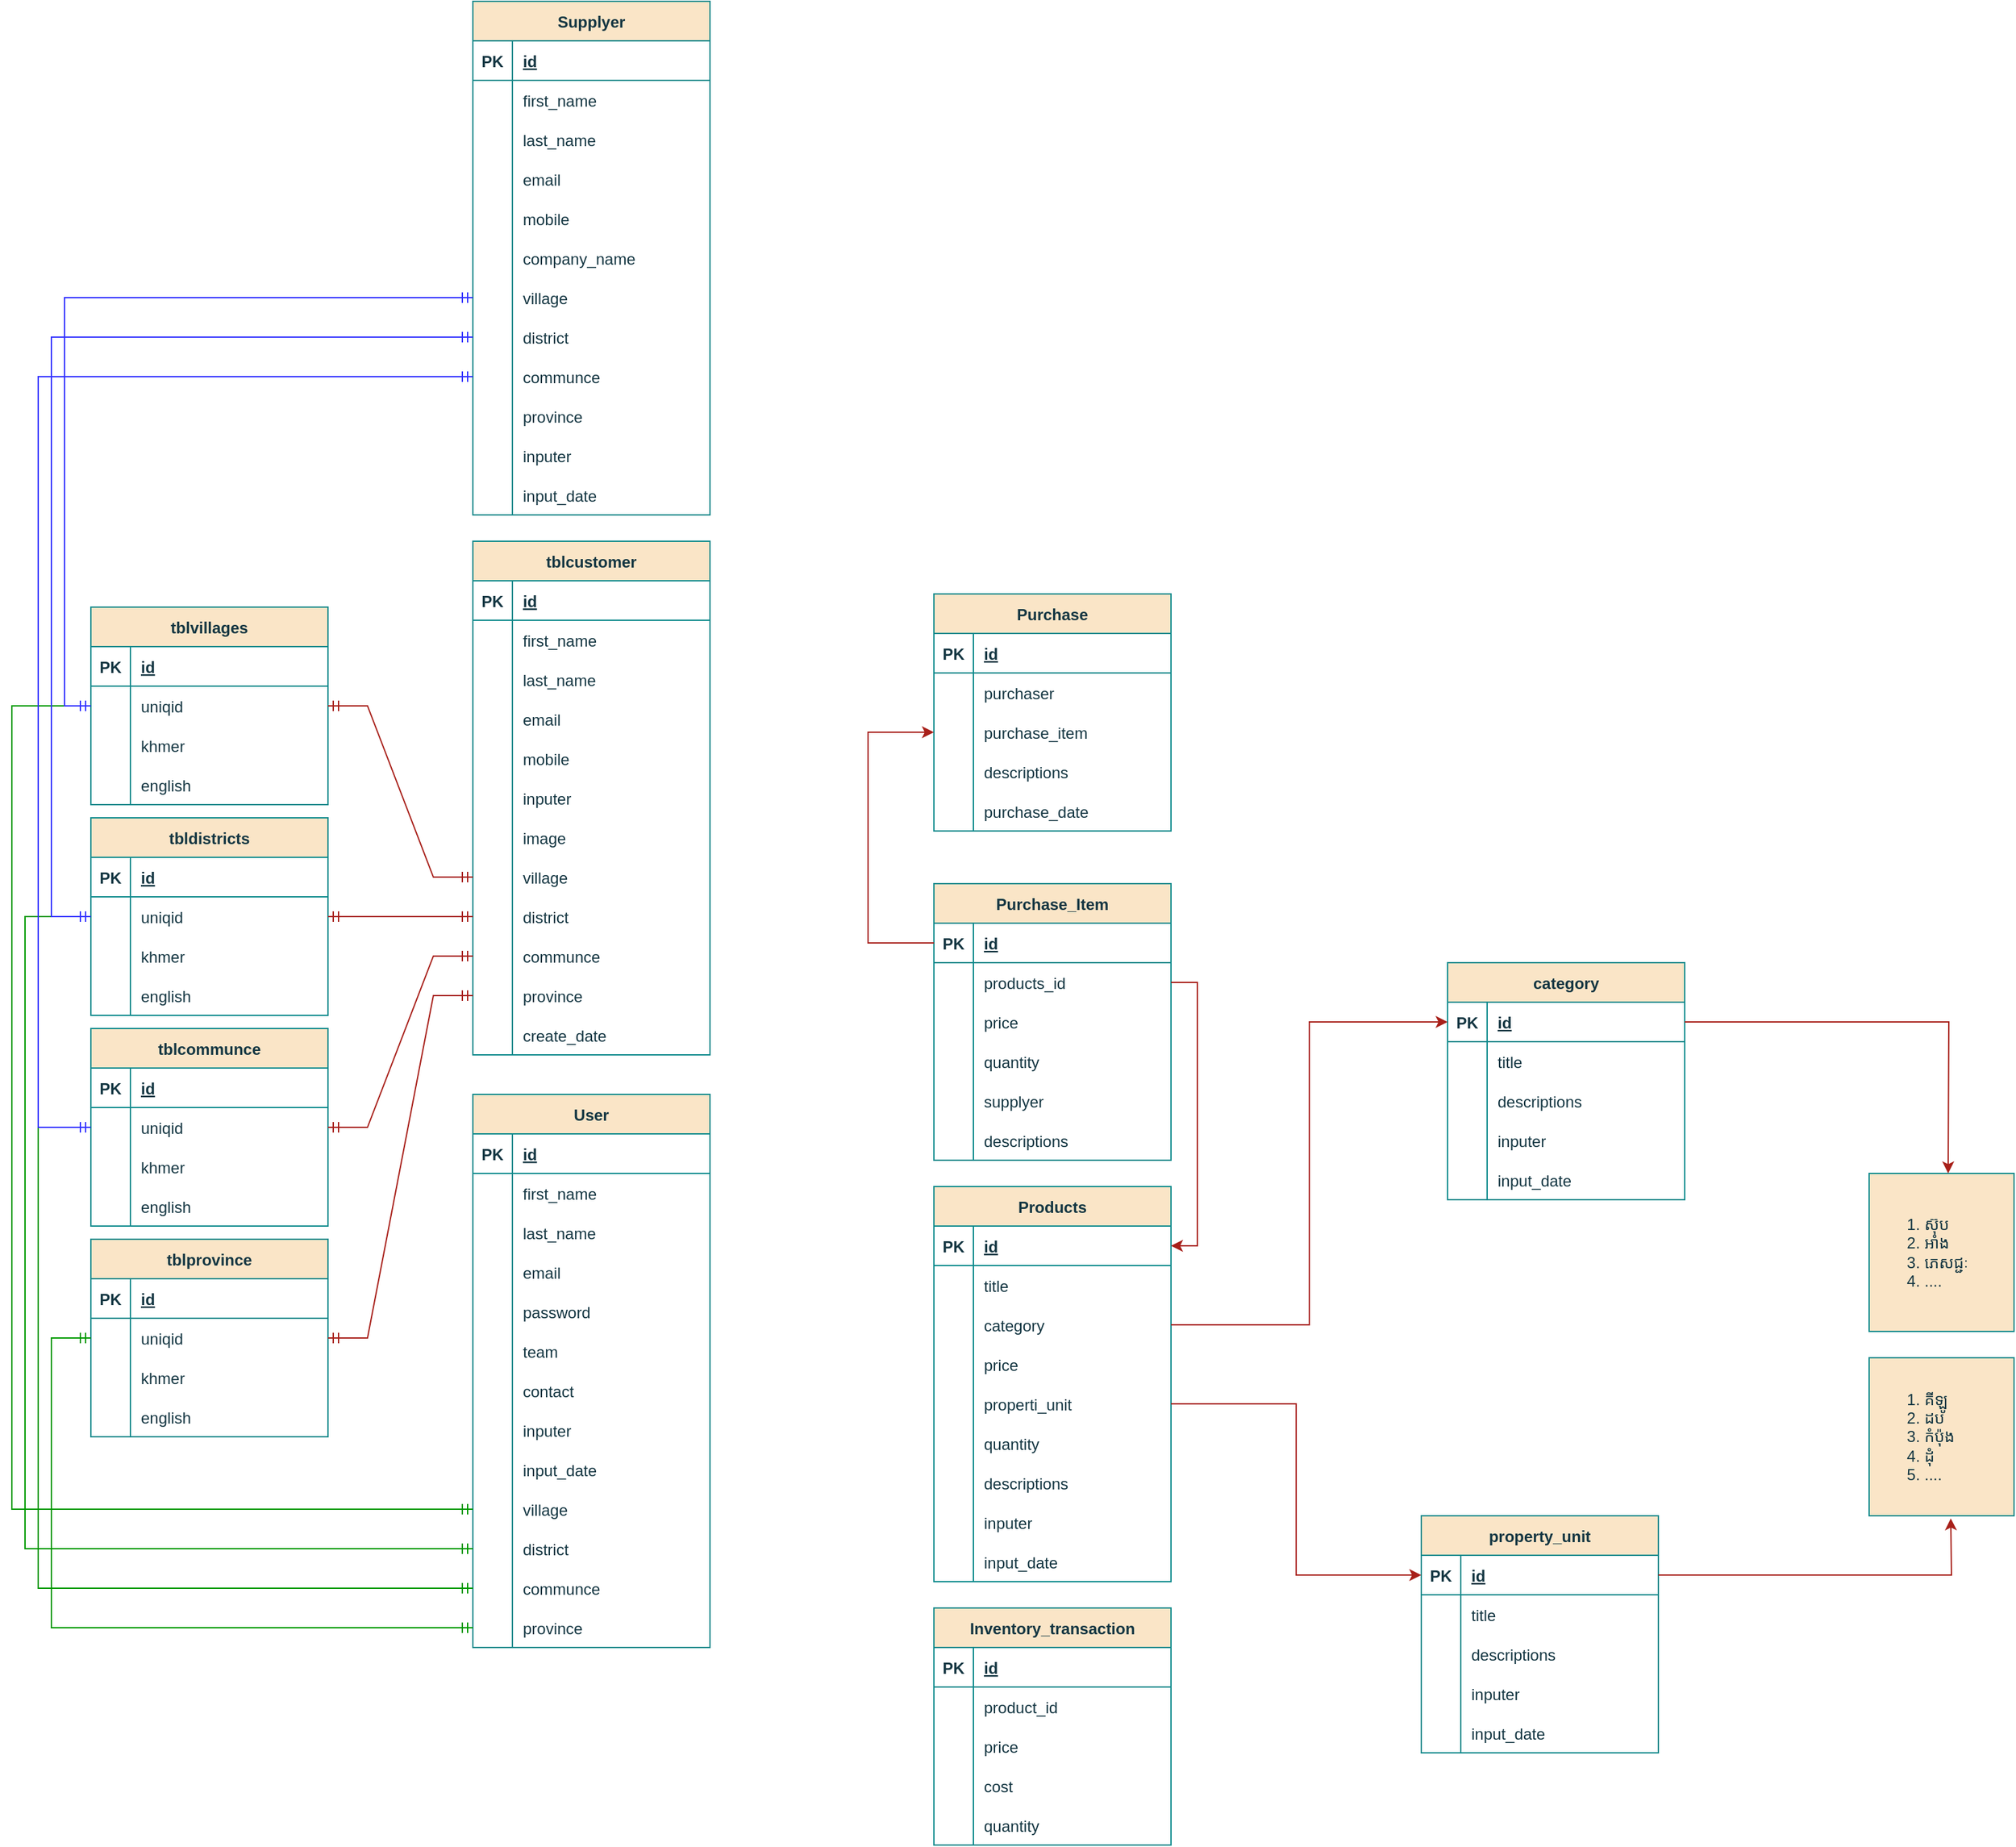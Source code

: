 <mxfile version="20.7.4" type="device"><diagram id="5rFKpEdsm6JgmHZH_YO1" name="Page-1"><mxGraphModel dx="3387" dy="1989" grid="1" gridSize="10" guides="1" tooltips="1" connect="1" arrows="1" fold="1" page="1" pageScale="1" pageWidth="850" pageHeight="1100" math="0" shadow="0"><root><mxCell id="0"/><mxCell id="1" parent="0"/><mxCell id="jpGOLjDQiO-0Y7lhDE3a-1" value="Products" style="shape=table;startSize=30;container=1;collapsible=1;childLayout=tableLayout;fixedRows=1;rowLines=0;fontStyle=1;align=center;resizeLast=1;labelBackgroundColor=none;fillColor=#FAE5C7;strokeColor=#0F8B8D;fontColor=#143642;" vertex="1" parent="1"><mxGeometry x="-200" y="460" width="180" height="300" as="geometry"/></mxCell><mxCell id="jpGOLjDQiO-0Y7lhDE3a-2" value="" style="shape=tableRow;horizontal=0;startSize=0;swimlaneHead=0;swimlaneBody=0;fillColor=none;collapsible=0;dropTarget=0;points=[[0,0.5],[1,0.5]];portConstraint=eastwest;top=0;left=0;right=0;bottom=1;labelBackgroundColor=none;strokeColor=#0F8B8D;fontColor=#143642;" vertex="1" parent="jpGOLjDQiO-0Y7lhDE3a-1"><mxGeometry y="30" width="180" height="30" as="geometry"/></mxCell><mxCell id="jpGOLjDQiO-0Y7lhDE3a-3" value="PK" style="shape=partialRectangle;connectable=0;fillColor=none;top=0;left=0;bottom=0;right=0;fontStyle=1;overflow=hidden;labelBackgroundColor=none;strokeColor=#0F8B8D;fontColor=#143642;" vertex="1" parent="jpGOLjDQiO-0Y7lhDE3a-2"><mxGeometry width="30" height="30" as="geometry"><mxRectangle width="30" height="30" as="alternateBounds"/></mxGeometry></mxCell><mxCell id="jpGOLjDQiO-0Y7lhDE3a-4" value="id" style="shape=partialRectangle;connectable=0;fillColor=none;top=0;left=0;bottom=0;right=0;align=left;spacingLeft=6;fontStyle=5;overflow=hidden;labelBackgroundColor=none;strokeColor=#0F8B8D;fontColor=#143642;" vertex="1" parent="jpGOLjDQiO-0Y7lhDE3a-2"><mxGeometry x="30" width="150" height="30" as="geometry"><mxRectangle width="150" height="30" as="alternateBounds"/></mxGeometry></mxCell><mxCell id="jpGOLjDQiO-0Y7lhDE3a-5" value="" style="shape=tableRow;horizontal=0;startSize=0;swimlaneHead=0;swimlaneBody=0;fillColor=none;collapsible=0;dropTarget=0;points=[[0,0.5],[1,0.5]];portConstraint=eastwest;top=0;left=0;right=0;bottom=0;labelBackgroundColor=none;strokeColor=#0F8B8D;fontColor=#143642;" vertex="1" parent="jpGOLjDQiO-0Y7lhDE3a-1"><mxGeometry y="60" width="180" height="30" as="geometry"/></mxCell><mxCell id="jpGOLjDQiO-0Y7lhDE3a-6" value="" style="shape=partialRectangle;connectable=0;fillColor=none;top=0;left=0;bottom=0;right=0;editable=1;overflow=hidden;labelBackgroundColor=none;strokeColor=#0F8B8D;fontColor=#143642;" vertex="1" parent="jpGOLjDQiO-0Y7lhDE3a-5"><mxGeometry width="30" height="30" as="geometry"><mxRectangle width="30" height="30" as="alternateBounds"/></mxGeometry></mxCell><mxCell id="jpGOLjDQiO-0Y7lhDE3a-7" value="title" style="shape=partialRectangle;connectable=0;fillColor=none;top=0;left=0;bottom=0;right=0;align=left;spacingLeft=6;overflow=hidden;labelBackgroundColor=none;strokeColor=#0F8B8D;fontColor=#143642;" vertex="1" parent="jpGOLjDQiO-0Y7lhDE3a-5"><mxGeometry x="30" width="150" height="30" as="geometry"><mxRectangle width="150" height="30" as="alternateBounds"/></mxGeometry></mxCell><mxCell id="jpGOLjDQiO-0Y7lhDE3a-8" value="" style="shape=tableRow;horizontal=0;startSize=0;swimlaneHead=0;swimlaneBody=0;fillColor=none;collapsible=0;dropTarget=0;points=[[0,0.5],[1,0.5]];portConstraint=eastwest;top=0;left=0;right=0;bottom=0;labelBackgroundColor=none;strokeColor=#0F8B8D;fontColor=#143642;" vertex="1" parent="jpGOLjDQiO-0Y7lhDE3a-1"><mxGeometry y="90" width="180" height="30" as="geometry"/></mxCell><mxCell id="jpGOLjDQiO-0Y7lhDE3a-9" value="" style="shape=partialRectangle;connectable=0;fillColor=none;top=0;left=0;bottom=0;right=0;editable=1;overflow=hidden;labelBackgroundColor=none;strokeColor=#0F8B8D;fontColor=#143642;" vertex="1" parent="jpGOLjDQiO-0Y7lhDE3a-8"><mxGeometry width="30" height="30" as="geometry"><mxRectangle width="30" height="30" as="alternateBounds"/></mxGeometry></mxCell><mxCell id="jpGOLjDQiO-0Y7lhDE3a-10" value="category" style="shape=partialRectangle;connectable=0;fillColor=none;top=0;left=0;bottom=0;right=0;align=left;spacingLeft=6;overflow=hidden;labelBackgroundColor=none;strokeColor=#0F8B8D;fontColor=#143642;" vertex="1" parent="jpGOLjDQiO-0Y7lhDE3a-8"><mxGeometry x="30" width="150" height="30" as="geometry"><mxRectangle width="150" height="30" as="alternateBounds"/></mxGeometry></mxCell><mxCell id="jpGOLjDQiO-0Y7lhDE3a-11" value="" style="shape=tableRow;horizontal=0;startSize=0;swimlaneHead=0;swimlaneBody=0;fillColor=none;collapsible=0;dropTarget=0;points=[[0,0.5],[1,0.5]];portConstraint=eastwest;top=0;left=0;right=0;bottom=0;labelBackgroundColor=none;strokeColor=#0F8B8D;fontColor=#143642;" vertex="1" parent="jpGOLjDQiO-0Y7lhDE3a-1"><mxGeometry y="120" width="180" height="30" as="geometry"/></mxCell><mxCell id="jpGOLjDQiO-0Y7lhDE3a-12" value="" style="shape=partialRectangle;connectable=0;fillColor=none;top=0;left=0;bottom=0;right=0;editable=1;overflow=hidden;labelBackgroundColor=none;strokeColor=#0F8B8D;fontColor=#143642;" vertex="1" parent="jpGOLjDQiO-0Y7lhDE3a-11"><mxGeometry width="30" height="30" as="geometry"><mxRectangle width="30" height="30" as="alternateBounds"/></mxGeometry></mxCell><mxCell id="jpGOLjDQiO-0Y7lhDE3a-13" value="price" style="shape=partialRectangle;connectable=0;fillColor=none;top=0;left=0;bottom=0;right=0;align=left;spacingLeft=6;overflow=hidden;labelBackgroundColor=none;strokeColor=#0F8B8D;fontColor=#143642;" vertex="1" parent="jpGOLjDQiO-0Y7lhDE3a-11"><mxGeometry x="30" width="150" height="30" as="geometry"><mxRectangle width="150" height="30" as="alternateBounds"/></mxGeometry></mxCell><mxCell id="jpGOLjDQiO-0Y7lhDE3a-17" value="" style="shape=tableRow;horizontal=0;startSize=0;swimlaneHead=0;swimlaneBody=0;fillColor=none;collapsible=0;dropTarget=0;points=[[0,0.5],[1,0.5]];portConstraint=eastwest;top=0;left=0;right=0;bottom=0;labelBackgroundColor=none;strokeColor=#0F8B8D;fontColor=#143642;" vertex="1" parent="jpGOLjDQiO-0Y7lhDE3a-1"><mxGeometry y="150" width="180" height="30" as="geometry"/></mxCell><mxCell id="jpGOLjDQiO-0Y7lhDE3a-18" value="" style="shape=partialRectangle;connectable=0;fillColor=none;top=0;left=0;bottom=0;right=0;editable=1;overflow=hidden;labelBackgroundColor=none;strokeColor=#0F8B8D;fontColor=#143642;" vertex="1" parent="jpGOLjDQiO-0Y7lhDE3a-17"><mxGeometry width="30" height="30" as="geometry"><mxRectangle width="30" height="30" as="alternateBounds"/></mxGeometry></mxCell><mxCell id="jpGOLjDQiO-0Y7lhDE3a-19" value="properti_unit" style="shape=partialRectangle;connectable=0;fillColor=none;top=0;left=0;bottom=0;right=0;align=left;spacingLeft=6;overflow=hidden;labelBackgroundColor=none;strokeColor=#0F8B8D;fontColor=#143642;" vertex="1" parent="jpGOLjDQiO-0Y7lhDE3a-17"><mxGeometry x="30" width="150" height="30" as="geometry"><mxRectangle width="150" height="30" as="alternateBounds"/></mxGeometry></mxCell><mxCell id="jpGOLjDQiO-0Y7lhDE3a-20" value="" style="shape=tableRow;horizontal=0;startSize=0;swimlaneHead=0;swimlaneBody=0;fillColor=none;collapsible=0;dropTarget=0;points=[[0,0.5],[1,0.5]];portConstraint=eastwest;top=0;left=0;right=0;bottom=0;labelBackgroundColor=none;strokeColor=#0F8B8D;fontColor=#143642;" vertex="1" parent="jpGOLjDQiO-0Y7lhDE3a-1"><mxGeometry y="180" width="180" height="30" as="geometry"/></mxCell><mxCell id="jpGOLjDQiO-0Y7lhDE3a-21" value="" style="shape=partialRectangle;connectable=0;fillColor=none;top=0;left=0;bottom=0;right=0;editable=1;overflow=hidden;labelBackgroundColor=none;strokeColor=#0F8B8D;fontColor=#143642;" vertex="1" parent="jpGOLjDQiO-0Y7lhDE3a-20"><mxGeometry width="30" height="30" as="geometry"><mxRectangle width="30" height="30" as="alternateBounds"/></mxGeometry></mxCell><mxCell id="jpGOLjDQiO-0Y7lhDE3a-22" value="quantity" style="shape=partialRectangle;connectable=0;fillColor=none;top=0;left=0;bottom=0;right=0;align=left;spacingLeft=6;overflow=hidden;labelBackgroundColor=none;strokeColor=#0F8B8D;fontColor=#143642;" vertex="1" parent="jpGOLjDQiO-0Y7lhDE3a-20"><mxGeometry x="30" width="150" height="30" as="geometry"><mxRectangle width="150" height="30" as="alternateBounds"/></mxGeometry></mxCell><mxCell id="jpGOLjDQiO-0Y7lhDE3a-14" value="" style="shape=tableRow;horizontal=0;startSize=0;swimlaneHead=0;swimlaneBody=0;fillColor=none;collapsible=0;dropTarget=0;points=[[0,0.5],[1,0.5]];portConstraint=eastwest;top=0;left=0;right=0;bottom=0;labelBackgroundColor=none;strokeColor=#0F8B8D;fontColor=#143642;" vertex="1" parent="jpGOLjDQiO-0Y7lhDE3a-1"><mxGeometry y="210" width="180" height="30" as="geometry"/></mxCell><mxCell id="jpGOLjDQiO-0Y7lhDE3a-15" value="" style="shape=partialRectangle;connectable=0;fillColor=none;top=0;left=0;bottom=0;right=0;editable=1;overflow=hidden;labelBackgroundColor=none;strokeColor=#0F8B8D;fontColor=#143642;" vertex="1" parent="jpGOLjDQiO-0Y7lhDE3a-14"><mxGeometry width="30" height="30" as="geometry"><mxRectangle width="30" height="30" as="alternateBounds"/></mxGeometry></mxCell><mxCell id="jpGOLjDQiO-0Y7lhDE3a-16" value="descriptions" style="shape=partialRectangle;connectable=0;fillColor=none;top=0;left=0;bottom=0;right=0;align=left;spacingLeft=6;overflow=hidden;labelBackgroundColor=none;strokeColor=#0F8B8D;fontColor=#143642;" vertex="1" parent="jpGOLjDQiO-0Y7lhDE3a-14"><mxGeometry x="30" width="150" height="30" as="geometry"><mxRectangle width="150" height="30" as="alternateBounds"/></mxGeometry></mxCell><mxCell id="jpGOLjDQiO-0Y7lhDE3a-26" value="" style="shape=tableRow;horizontal=0;startSize=0;swimlaneHead=0;swimlaneBody=0;fillColor=none;collapsible=0;dropTarget=0;points=[[0,0.5],[1,0.5]];portConstraint=eastwest;top=0;left=0;right=0;bottom=0;labelBackgroundColor=none;strokeColor=#0F8B8D;fontColor=#143642;" vertex="1" parent="jpGOLjDQiO-0Y7lhDE3a-1"><mxGeometry y="240" width="180" height="30" as="geometry"/></mxCell><mxCell id="jpGOLjDQiO-0Y7lhDE3a-27" value="" style="shape=partialRectangle;connectable=0;fillColor=none;top=0;left=0;bottom=0;right=0;editable=1;overflow=hidden;labelBackgroundColor=none;strokeColor=#0F8B8D;fontColor=#143642;" vertex="1" parent="jpGOLjDQiO-0Y7lhDE3a-26"><mxGeometry width="30" height="30" as="geometry"><mxRectangle width="30" height="30" as="alternateBounds"/></mxGeometry></mxCell><mxCell id="jpGOLjDQiO-0Y7lhDE3a-28" value="inputer" style="shape=partialRectangle;connectable=0;fillColor=none;top=0;left=0;bottom=0;right=0;align=left;spacingLeft=6;overflow=hidden;labelBackgroundColor=none;strokeColor=#0F8B8D;fontColor=#143642;" vertex="1" parent="jpGOLjDQiO-0Y7lhDE3a-26"><mxGeometry x="30" width="150" height="30" as="geometry"><mxRectangle width="150" height="30" as="alternateBounds"/></mxGeometry></mxCell><mxCell id="jpGOLjDQiO-0Y7lhDE3a-29" value="" style="shape=tableRow;horizontal=0;startSize=0;swimlaneHead=0;swimlaneBody=0;fillColor=none;collapsible=0;dropTarget=0;points=[[0,0.5],[1,0.5]];portConstraint=eastwest;top=0;left=0;right=0;bottom=0;labelBackgroundColor=none;strokeColor=#0F8B8D;fontColor=#143642;" vertex="1" parent="jpGOLjDQiO-0Y7lhDE3a-1"><mxGeometry y="270" width="180" height="30" as="geometry"/></mxCell><mxCell id="jpGOLjDQiO-0Y7lhDE3a-30" value="" style="shape=partialRectangle;connectable=0;fillColor=none;top=0;left=0;bottom=0;right=0;editable=1;overflow=hidden;labelBackgroundColor=none;strokeColor=#0F8B8D;fontColor=#143642;" vertex="1" parent="jpGOLjDQiO-0Y7lhDE3a-29"><mxGeometry width="30" height="30" as="geometry"><mxRectangle width="30" height="30" as="alternateBounds"/></mxGeometry></mxCell><mxCell id="jpGOLjDQiO-0Y7lhDE3a-31" value="input_date" style="shape=partialRectangle;connectable=0;fillColor=none;top=0;left=0;bottom=0;right=0;align=left;spacingLeft=6;overflow=hidden;labelBackgroundColor=none;strokeColor=#0F8B8D;fontColor=#143642;" vertex="1" parent="jpGOLjDQiO-0Y7lhDE3a-29"><mxGeometry x="30" width="150" height="30" as="geometry"><mxRectangle width="150" height="30" as="alternateBounds"/></mxGeometry></mxCell><mxCell id="jpGOLjDQiO-0Y7lhDE3a-35" value="category" style="shape=table;startSize=30;container=1;collapsible=1;childLayout=tableLayout;fixedRows=1;rowLines=0;fontStyle=1;align=center;resizeLast=1;labelBackgroundColor=none;fillColor=#FAE5C7;strokeColor=#0F8B8D;fontColor=#143642;" vertex="1" parent="1"><mxGeometry x="190" y="290" width="180" height="180" as="geometry"/></mxCell><mxCell id="jpGOLjDQiO-0Y7lhDE3a-36" value="" style="shape=tableRow;horizontal=0;startSize=0;swimlaneHead=0;swimlaneBody=0;fillColor=none;collapsible=0;dropTarget=0;points=[[0,0.5],[1,0.5]];portConstraint=eastwest;top=0;left=0;right=0;bottom=1;labelBackgroundColor=none;strokeColor=#0F8B8D;fontColor=#143642;" vertex="1" parent="jpGOLjDQiO-0Y7lhDE3a-35"><mxGeometry y="30" width="180" height="30" as="geometry"/></mxCell><mxCell id="jpGOLjDQiO-0Y7lhDE3a-37" value="PK" style="shape=partialRectangle;connectable=0;fillColor=none;top=0;left=0;bottom=0;right=0;fontStyle=1;overflow=hidden;labelBackgroundColor=none;strokeColor=#0F8B8D;fontColor=#143642;" vertex="1" parent="jpGOLjDQiO-0Y7lhDE3a-36"><mxGeometry width="30" height="30" as="geometry"><mxRectangle width="30" height="30" as="alternateBounds"/></mxGeometry></mxCell><mxCell id="jpGOLjDQiO-0Y7lhDE3a-38" value="id" style="shape=partialRectangle;connectable=0;fillColor=none;top=0;left=0;bottom=0;right=0;align=left;spacingLeft=6;fontStyle=5;overflow=hidden;labelBackgroundColor=none;strokeColor=#0F8B8D;fontColor=#143642;" vertex="1" parent="jpGOLjDQiO-0Y7lhDE3a-36"><mxGeometry x="30" width="150" height="30" as="geometry"><mxRectangle width="150" height="30" as="alternateBounds"/></mxGeometry></mxCell><mxCell id="jpGOLjDQiO-0Y7lhDE3a-39" value="" style="shape=tableRow;horizontal=0;startSize=0;swimlaneHead=0;swimlaneBody=0;fillColor=none;collapsible=0;dropTarget=0;points=[[0,0.5],[1,0.5]];portConstraint=eastwest;top=0;left=0;right=0;bottom=0;labelBackgroundColor=none;strokeColor=#0F8B8D;fontColor=#143642;" vertex="1" parent="jpGOLjDQiO-0Y7lhDE3a-35"><mxGeometry y="60" width="180" height="30" as="geometry"/></mxCell><mxCell id="jpGOLjDQiO-0Y7lhDE3a-40" value="" style="shape=partialRectangle;connectable=0;fillColor=none;top=0;left=0;bottom=0;right=0;editable=1;overflow=hidden;labelBackgroundColor=none;strokeColor=#0F8B8D;fontColor=#143642;" vertex="1" parent="jpGOLjDQiO-0Y7lhDE3a-39"><mxGeometry width="30" height="30" as="geometry"><mxRectangle width="30" height="30" as="alternateBounds"/></mxGeometry></mxCell><mxCell id="jpGOLjDQiO-0Y7lhDE3a-41" value="title" style="shape=partialRectangle;connectable=0;fillColor=none;top=0;left=0;bottom=0;right=0;align=left;spacingLeft=6;overflow=hidden;labelBackgroundColor=none;strokeColor=#0F8B8D;fontColor=#143642;" vertex="1" parent="jpGOLjDQiO-0Y7lhDE3a-39"><mxGeometry x="30" width="150" height="30" as="geometry"><mxRectangle width="150" height="30" as="alternateBounds"/></mxGeometry></mxCell><mxCell id="jpGOLjDQiO-0Y7lhDE3a-54" value="" style="shape=tableRow;horizontal=0;startSize=0;swimlaneHead=0;swimlaneBody=0;fillColor=none;collapsible=0;dropTarget=0;points=[[0,0.5],[1,0.5]];portConstraint=eastwest;top=0;left=0;right=0;bottom=0;labelBackgroundColor=none;strokeColor=#0F8B8D;fontColor=#143642;" vertex="1" parent="jpGOLjDQiO-0Y7lhDE3a-35"><mxGeometry y="90" width="180" height="30" as="geometry"/></mxCell><mxCell id="jpGOLjDQiO-0Y7lhDE3a-55" value="" style="shape=partialRectangle;connectable=0;fillColor=none;top=0;left=0;bottom=0;right=0;editable=1;overflow=hidden;labelBackgroundColor=none;strokeColor=#0F8B8D;fontColor=#143642;" vertex="1" parent="jpGOLjDQiO-0Y7lhDE3a-54"><mxGeometry width="30" height="30" as="geometry"><mxRectangle width="30" height="30" as="alternateBounds"/></mxGeometry></mxCell><mxCell id="jpGOLjDQiO-0Y7lhDE3a-56" value="descriptions" style="shape=partialRectangle;connectable=0;fillColor=none;top=0;left=0;bottom=0;right=0;align=left;spacingLeft=6;overflow=hidden;labelBackgroundColor=none;strokeColor=#0F8B8D;fontColor=#143642;" vertex="1" parent="jpGOLjDQiO-0Y7lhDE3a-54"><mxGeometry x="30" width="150" height="30" as="geometry"><mxRectangle width="150" height="30" as="alternateBounds"/></mxGeometry></mxCell><mxCell id="jpGOLjDQiO-0Y7lhDE3a-57" value="" style="shape=tableRow;horizontal=0;startSize=0;swimlaneHead=0;swimlaneBody=0;fillColor=none;collapsible=0;dropTarget=0;points=[[0,0.5],[1,0.5]];portConstraint=eastwest;top=0;left=0;right=0;bottom=0;labelBackgroundColor=none;strokeColor=#0F8B8D;fontColor=#143642;" vertex="1" parent="jpGOLjDQiO-0Y7lhDE3a-35"><mxGeometry y="120" width="180" height="30" as="geometry"/></mxCell><mxCell id="jpGOLjDQiO-0Y7lhDE3a-58" value="" style="shape=partialRectangle;connectable=0;fillColor=none;top=0;left=0;bottom=0;right=0;editable=1;overflow=hidden;labelBackgroundColor=none;strokeColor=#0F8B8D;fontColor=#143642;" vertex="1" parent="jpGOLjDQiO-0Y7lhDE3a-57"><mxGeometry width="30" height="30" as="geometry"><mxRectangle width="30" height="30" as="alternateBounds"/></mxGeometry></mxCell><mxCell id="jpGOLjDQiO-0Y7lhDE3a-59" value="inputer" style="shape=partialRectangle;connectable=0;fillColor=none;top=0;left=0;bottom=0;right=0;align=left;spacingLeft=6;overflow=hidden;labelBackgroundColor=none;strokeColor=#0F8B8D;fontColor=#143642;" vertex="1" parent="jpGOLjDQiO-0Y7lhDE3a-57"><mxGeometry x="30" width="150" height="30" as="geometry"><mxRectangle width="150" height="30" as="alternateBounds"/></mxGeometry></mxCell><mxCell id="jpGOLjDQiO-0Y7lhDE3a-60" value="" style="shape=tableRow;horizontal=0;startSize=0;swimlaneHead=0;swimlaneBody=0;fillColor=none;collapsible=0;dropTarget=0;points=[[0,0.5],[1,0.5]];portConstraint=eastwest;top=0;left=0;right=0;bottom=0;labelBackgroundColor=none;strokeColor=#0F8B8D;fontColor=#143642;" vertex="1" parent="jpGOLjDQiO-0Y7lhDE3a-35"><mxGeometry y="150" width="180" height="30" as="geometry"/></mxCell><mxCell id="jpGOLjDQiO-0Y7lhDE3a-61" value="" style="shape=partialRectangle;connectable=0;fillColor=none;top=0;left=0;bottom=0;right=0;editable=1;overflow=hidden;labelBackgroundColor=none;strokeColor=#0F8B8D;fontColor=#143642;" vertex="1" parent="jpGOLjDQiO-0Y7lhDE3a-60"><mxGeometry width="30" height="30" as="geometry"><mxRectangle width="30" height="30" as="alternateBounds"/></mxGeometry></mxCell><mxCell id="jpGOLjDQiO-0Y7lhDE3a-62" value="input_date" style="shape=partialRectangle;connectable=0;fillColor=none;top=0;left=0;bottom=0;right=0;align=left;spacingLeft=6;overflow=hidden;labelBackgroundColor=none;strokeColor=#0F8B8D;fontColor=#143642;" vertex="1" parent="jpGOLjDQiO-0Y7lhDE3a-60"><mxGeometry x="30" width="150" height="30" as="geometry"><mxRectangle width="150" height="30" as="alternateBounds"/></mxGeometry></mxCell><mxCell id="jpGOLjDQiO-0Y7lhDE3a-63" style="edgeStyle=orthogonalEdgeStyle;rounded=0;orthogonalLoop=1;jettySize=auto;html=1;exitX=1;exitY=0.5;exitDx=0;exitDy=0;entryX=0;entryY=0.25;entryDx=0;entryDy=0;labelBackgroundColor=none;strokeColor=#A8201A;fontColor=default;" edge="1" parent="1" source="jpGOLjDQiO-0Y7lhDE3a-8" target="jpGOLjDQiO-0Y7lhDE3a-35"><mxGeometry relative="1" as="geometry"/></mxCell><mxCell id="jpGOLjDQiO-0Y7lhDE3a-64" value="&lt;ol&gt;&lt;li&gt;ស៊ុប&lt;/li&gt;&lt;li&gt;អាំង&lt;/li&gt;&lt;li&gt;ភេសជ្ជៈ&lt;/li&gt;&lt;li&gt;....&lt;/li&gt;&lt;/ol&gt;" style="rounded=0;whiteSpace=wrap;html=1;align=left;labelBackgroundColor=none;fillColor=#FAE5C7;strokeColor=#0F8B8D;fontColor=#143642;" vertex="1" parent="1"><mxGeometry x="510" y="450" width="110" height="120" as="geometry"/></mxCell><mxCell id="jpGOLjDQiO-0Y7lhDE3a-67" value="property_unit" style="shape=table;startSize=30;container=1;collapsible=1;childLayout=tableLayout;fixedRows=1;rowLines=0;fontStyle=1;align=center;resizeLast=1;labelBackgroundColor=none;fillColor=#FAE5C7;strokeColor=#0F8B8D;fontColor=#143642;" vertex="1" parent="1"><mxGeometry x="170" y="710" width="180" height="180" as="geometry"/></mxCell><mxCell id="jpGOLjDQiO-0Y7lhDE3a-68" value="" style="shape=tableRow;horizontal=0;startSize=0;swimlaneHead=0;swimlaneBody=0;fillColor=none;collapsible=0;dropTarget=0;points=[[0,0.5],[1,0.5]];portConstraint=eastwest;top=0;left=0;right=0;bottom=1;labelBackgroundColor=none;strokeColor=#0F8B8D;fontColor=#143642;" vertex="1" parent="jpGOLjDQiO-0Y7lhDE3a-67"><mxGeometry y="30" width="180" height="30" as="geometry"/></mxCell><mxCell id="jpGOLjDQiO-0Y7lhDE3a-69" value="PK" style="shape=partialRectangle;connectable=0;fillColor=none;top=0;left=0;bottom=0;right=0;fontStyle=1;overflow=hidden;labelBackgroundColor=none;strokeColor=#0F8B8D;fontColor=#143642;" vertex="1" parent="jpGOLjDQiO-0Y7lhDE3a-68"><mxGeometry width="30" height="30" as="geometry"><mxRectangle width="30" height="30" as="alternateBounds"/></mxGeometry></mxCell><mxCell id="jpGOLjDQiO-0Y7lhDE3a-70" value="id" style="shape=partialRectangle;connectable=0;fillColor=none;top=0;left=0;bottom=0;right=0;align=left;spacingLeft=6;fontStyle=5;overflow=hidden;labelBackgroundColor=none;strokeColor=#0F8B8D;fontColor=#143642;" vertex="1" parent="jpGOLjDQiO-0Y7lhDE3a-68"><mxGeometry x="30" width="150" height="30" as="geometry"><mxRectangle width="150" height="30" as="alternateBounds"/></mxGeometry></mxCell><mxCell id="jpGOLjDQiO-0Y7lhDE3a-71" value="" style="shape=tableRow;horizontal=0;startSize=0;swimlaneHead=0;swimlaneBody=0;fillColor=none;collapsible=0;dropTarget=0;points=[[0,0.5],[1,0.5]];portConstraint=eastwest;top=0;left=0;right=0;bottom=0;labelBackgroundColor=none;strokeColor=#0F8B8D;fontColor=#143642;" vertex="1" parent="jpGOLjDQiO-0Y7lhDE3a-67"><mxGeometry y="60" width="180" height="30" as="geometry"/></mxCell><mxCell id="jpGOLjDQiO-0Y7lhDE3a-72" value="" style="shape=partialRectangle;connectable=0;fillColor=none;top=0;left=0;bottom=0;right=0;editable=1;overflow=hidden;labelBackgroundColor=none;strokeColor=#0F8B8D;fontColor=#143642;" vertex="1" parent="jpGOLjDQiO-0Y7lhDE3a-71"><mxGeometry width="30" height="30" as="geometry"><mxRectangle width="30" height="30" as="alternateBounds"/></mxGeometry></mxCell><mxCell id="jpGOLjDQiO-0Y7lhDE3a-73" value="title" style="shape=partialRectangle;connectable=0;fillColor=none;top=0;left=0;bottom=0;right=0;align=left;spacingLeft=6;overflow=hidden;labelBackgroundColor=none;strokeColor=#0F8B8D;fontColor=#143642;" vertex="1" parent="jpGOLjDQiO-0Y7lhDE3a-71"><mxGeometry x="30" width="150" height="30" as="geometry"><mxRectangle width="150" height="30" as="alternateBounds"/></mxGeometry></mxCell><mxCell id="jpGOLjDQiO-0Y7lhDE3a-74" value="" style="shape=tableRow;horizontal=0;startSize=0;swimlaneHead=0;swimlaneBody=0;fillColor=none;collapsible=0;dropTarget=0;points=[[0,0.5],[1,0.5]];portConstraint=eastwest;top=0;left=0;right=0;bottom=0;labelBackgroundColor=none;strokeColor=#0F8B8D;fontColor=#143642;" vertex="1" parent="jpGOLjDQiO-0Y7lhDE3a-67"><mxGeometry y="90" width="180" height="30" as="geometry"/></mxCell><mxCell id="jpGOLjDQiO-0Y7lhDE3a-75" value="" style="shape=partialRectangle;connectable=0;fillColor=none;top=0;left=0;bottom=0;right=0;editable=1;overflow=hidden;labelBackgroundColor=none;strokeColor=#0F8B8D;fontColor=#143642;" vertex="1" parent="jpGOLjDQiO-0Y7lhDE3a-74"><mxGeometry width="30" height="30" as="geometry"><mxRectangle width="30" height="30" as="alternateBounds"/></mxGeometry></mxCell><mxCell id="jpGOLjDQiO-0Y7lhDE3a-76" value="descriptions" style="shape=partialRectangle;connectable=0;fillColor=none;top=0;left=0;bottom=0;right=0;align=left;spacingLeft=6;overflow=hidden;labelBackgroundColor=none;strokeColor=#0F8B8D;fontColor=#143642;" vertex="1" parent="jpGOLjDQiO-0Y7lhDE3a-74"><mxGeometry x="30" width="150" height="30" as="geometry"><mxRectangle width="150" height="30" as="alternateBounds"/></mxGeometry></mxCell><mxCell id="jpGOLjDQiO-0Y7lhDE3a-77" value="" style="shape=tableRow;horizontal=0;startSize=0;swimlaneHead=0;swimlaneBody=0;fillColor=none;collapsible=0;dropTarget=0;points=[[0,0.5],[1,0.5]];portConstraint=eastwest;top=0;left=0;right=0;bottom=0;labelBackgroundColor=none;strokeColor=#0F8B8D;fontColor=#143642;" vertex="1" parent="jpGOLjDQiO-0Y7lhDE3a-67"><mxGeometry y="120" width="180" height="30" as="geometry"/></mxCell><mxCell id="jpGOLjDQiO-0Y7lhDE3a-78" value="" style="shape=partialRectangle;connectable=0;fillColor=none;top=0;left=0;bottom=0;right=0;editable=1;overflow=hidden;labelBackgroundColor=none;strokeColor=#0F8B8D;fontColor=#143642;" vertex="1" parent="jpGOLjDQiO-0Y7lhDE3a-77"><mxGeometry width="30" height="30" as="geometry"><mxRectangle width="30" height="30" as="alternateBounds"/></mxGeometry></mxCell><mxCell id="jpGOLjDQiO-0Y7lhDE3a-79" value="inputer" style="shape=partialRectangle;connectable=0;fillColor=none;top=0;left=0;bottom=0;right=0;align=left;spacingLeft=6;overflow=hidden;labelBackgroundColor=none;strokeColor=#0F8B8D;fontColor=#143642;" vertex="1" parent="jpGOLjDQiO-0Y7lhDE3a-77"><mxGeometry x="30" width="150" height="30" as="geometry"><mxRectangle width="150" height="30" as="alternateBounds"/></mxGeometry></mxCell><mxCell id="jpGOLjDQiO-0Y7lhDE3a-80" value="" style="shape=tableRow;horizontal=0;startSize=0;swimlaneHead=0;swimlaneBody=0;fillColor=none;collapsible=0;dropTarget=0;points=[[0,0.5],[1,0.5]];portConstraint=eastwest;top=0;left=0;right=0;bottom=0;labelBackgroundColor=none;strokeColor=#0F8B8D;fontColor=#143642;" vertex="1" parent="jpGOLjDQiO-0Y7lhDE3a-67"><mxGeometry y="150" width="180" height="30" as="geometry"/></mxCell><mxCell id="jpGOLjDQiO-0Y7lhDE3a-81" value="" style="shape=partialRectangle;connectable=0;fillColor=none;top=0;left=0;bottom=0;right=0;editable=1;overflow=hidden;labelBackgroundColor=none;strokeColor=#0F8B8D;fontColor=#143642;" vertex="1" parent="jpGOLjDQiO-0Y7lhDE3a-80"><mxGeometry width="30" height="30" as="geometry"><mxRectangle width="30" height="30" as="alternateBounds"/></mxGeometry></mxCell><mxCell id="jpGOLjDQiO-0Y7lhDE3a-82" value="input_date" style="shape=partialRectangle;connectable=0;fillColor=none;top=0;left=0;bottom=0;right=0;align=left;spacingLeft=6;overflow=hidden;labelBackgroundColor=none;strokeColor=#0F8B8D;fontColor=#143642;" vertex="1" parent="jpGOLjDQiO-0Y7lhDE3a-80"><mxGeometry x="30" width="150" height="30" as="geometry"><mxRectangle width="150" height="30" as="alternateBounds"/></mxGeometry></mxCell><mxCell id="jpGOLjDQiO-0Y7lhDE3a-83" style="edgeStyle=orthogonalEdgeStyle;rounded=0;orthogonalLoop=1;jettySize=auto;html=1;exitX=1;exitY=0.5;exitDx=0;exitDy=0;entryX=0;entryY=0.5;entryDx=0;entryDy=0;labelBackgroundColor=none;strokeColor=#A8201A;fontColor=default;" edge="1" parent="1" source="jpGOLjDQiO-0Y7lhDE3a-17" target="jpGOLjDQiO-0Y7lhDE3a-68"><mxGeometry relative="1" as="geometry"/></mxCell><mxCell id="jpGOLjDQiO-0Y7lhDE3a-84" value="&lt;ol&gt;&lt;li&gt;គីឡូ&lt;/li&gt;&lt;li&gt;ដប&lt;/li&gt;&lt;li&gt;កំប៉ុង&lt;/li&gt;&lt;li&gt;ដុំ&lt;/li&gt;&lt;li&gt;....&lt;/li&gt;&lt;/ol&gt;" style="rounded=0;whiteSpace=wrap;html=1;align=left;labelBackgroundColor=none;fillColor=#FAE5C7;strokeColor=#0F8B8D;fontColor=#143642;" vertex="1" parent="1"><mxGeometry x="510" y="590" width="110" height="120" as="geometry"/></mxCell><mxCell id="jpGOLjDQiO-0Y7lhDE3a-85" style="edgeStyle=orthogonalEdgeStyle;rounded=0;orthogonalLoop=1;jettySize=auto;html=1;exitX=1;exitY=0.5;exitDx=0;exitDy=0;entryX=0.018;entryY=0.183;entryDx=0;entryDy=0;entryPerimeter=0;labelBackgroundColor=none;strokeColor=#A8201A;fontColor=default;" edge="1" parent="1" source="jpGOLjDQiO-0Y7lhDE3a-68"><mxGeometry relative="1" as="geometry"><mxPoint x="571.98" y="711.96" as="targetPoint"/></mxGeometry></mxCell><mxCell id="jpGOLjDQiO-0Y7lhDE3a-86" style="edgeStyle=orthogonalEdgeStyle;rounded=0;orthogonalLoop=1;jettySize=auto;html=1;exitX=1;exitY=0.5;exitDx=0;exitDy=0;entryX=0;entryY=0.25;entryDx=0;entryDy=0;labelBackgroundColor=none;strokeColor=#A8201A;fontColor=default;" edge="1" parent="1" source="jpGOLjDQiO-0Y7lhDE3a-36"><mxGeometry relative="1" as="geometry"><mxPoint x="570" y="450" as="targetPoint"/></mxGeometry></mxCell><mxCell id="jpGOLjDQiO-0Y7lhDE3a-87" value="User" style="shape=table;startSize=30;container=1;collapsible=1;childLayout=tableLayout;fixedRows=1;rowLines=0;fontStyle=1;align=center;resizeLast=1;labelBackgroundColor=none;fillColor=#FAE5C7;strokeColor=#0F8B8D;fontColor=#143642;" vertex="1" parent="1"><mxGeometry x="-550" y="390" width="180" height="420" as="geometry"/></mxCell><mxCell id="jpGOLjDQiO-0Y7lhDE3a-88" value="" style="shape=tableRow;horizontal=0;startSize=0;swimlaneHead=0;swimlaneBody=0;fillColor=none;collapsible=0;dropTarget=0;points=[[0,0.5],[1,0.5]];portConstraint=eastwest;top=0;left=0;right=0;bottom=1;labelBackgroundColor=none;strokeColor=#0F8B8D;fontColor=#143642;" vertex="1" parent="jpGOLjDQiO-0Y7lhDE3a-87"><mxGeometry y="30" width="180" height="30" as="geometry"/></mxCell><mxCell id="jpGOLjDQiO-0Y7lhDE3a-89" value="PK" style="shape=partialRectangle;connectable=0;fillColor=none;top=0;left=0;bottom=0;right=0;fontStyle=1;overflow=hidden;labelBackgroundColor=none;strokeColor=#0F8B8D;fontColor=#143642;" vertex="1" parent="jpGOLjDQiO-0Y7lhDE3a-88"><mxGeometry width="30" height="30" as="geometry"><mxRectangle width="30" height="30" as="alternateBounds"/></mxGeometry></mxCell><mxCell id="jpGOLjDQiO-0Y7lhDE3a-90" value="id" style="shape=partialRectangle;connectable=0;fillColor=none;top=0;left=0;bottom=0;right=0;align=left;spacingLeft=6;fontStyle=5;overflow=hidden;labelBackgroundColor=none;strokeColor=#0F8B8D;fontColor=#143642;" vertex="1" parent="jpGOLjDQiO-0Y7lhDE3a-88"><mxGeometry x="30" width="150" height="30" as="geometry"><mxRectangle width="150" height="30" as="alternateBounds"/></mxGeometry></mxCell><mxCell id="jpGOLjDQiO-0Y7lhDE3a-94" value="" style="shape=tableRow;horizontal=0;startSize=0;swimlaneHead=0;swimlaneBody=0;fillColor=none;collapsible=0;dropTarget=0;points=[[0,0.5],[1,0.5]];portConstraint=eastwest;top=0;left=0;right=0;bottom=0;labelBackgroundColor=none;strokeColor=#0F8B8D;fontColor=#143642;" vertex="1" parent="jpGOLjDQiO-0Y7lhDE3a-87"><mxGeometry y="60" width="180" height="30" as="geometry"/></mxCell><mxCell id="jpGOLjDQiO-0Y7lhDE3a-95" value="" style="shape=partialRectangle;connectable=0;fillColor=none;top=0;left=0;bottom=0;right=0;editable=1;overflow=hidden;labelBackgroundColor=none;strokeColor=#0F8B8D;fontColor=#143642;" vertex="1" parent="jpGOLjDQiO-0Y7lhDE3a-94"><mxGeometry width="30" height="30" as="geometry"><mxRectangle width="30" height="30" as="alternateBounds"/></mxGeometry></mxCell><mxCell id="jpGOLjDQiO-0Y7lhDE3a-96" value="first_name" style="shape=partialRectangle;connectable=0;fillColor=none;top=0;left=0;bottom=0;right=0;align=left;spacingLeft=6;overflow=hidden;labelBackgroundColor=none;strokeColor=#0F8B8D;fontColor=#143642;" vertex="1" parent="jpGOLjDQiO-0Y7lhDE3a-94"><mxGeometry x="30" width="150" height="30" as="geometry"><mxRectangle width="150" height="30" as="alternateBounds"/></mxGeometry></mxCell><mxCell id="jpGOLjDQiO-0Y7lhDE3a-97" value="" style="shape=tableRow;horizontal=0;startSize=0;swimlaneHead=0;swimlaneBody=0;fillColor=none;collapsible=0;dropTarget=0;points=[[0,0.5],[1,0.5]];portConstraint=eastwest;top=0;left=0;right=0;bottom=0;labelBackgroundColor=none;strokeColor=#0F8B8D;fontColor=#143642;" vertex="1" parent="jpGOLjDQiO-0Y7lhDE3a-87"><mxGeometry y="90" width="180" height="30" as="geometry"/></mxCell><mxCell id="jpGOLjDQiO-0Y7lhDE3a-98" value="" style="shape=partialRectangle;connectable=0;fillColor=none;top=0;left=0;bottom=0;right=0;editable=1;overflow=hidden;labelBackgroundColor=none;strokeColor=#0F8B8D;fontColor=#143642;" vertex="1" parent="jpGOLjDQiO-0Y7lhDE3a-97"><mxGeometry width="30" height="30" as="geometry"><mxRectangle width="30" height="30" as="alternateBounds"/></mxGeometry></mxCell><mxCell id="jpGOLjDQiO-0Y7lhDE3a-99" value="last_name" style="shape=partialRectangle;connectable=0;fillColor=none;top=0;left=0;bottom=0;right=0;align=left;spacingLeft=6;overflow=hidden;labelBackgroundColor=none;strokeColor=#0F8B8D;fontColor=#143642;" vertex="1" parent="jpGOLjDQiO-0Y7lhDE3a-97"><mxGeometry x="30" width="150" height="30" as="geometry"><mxRectangle width="150" height="30" as="alternateBounds"/></mxGeometry></mxCell><mxCell id="jpGOLjDQiO-0Y7lhDE3a-100" value="" style="shape=tableRow;horizontal=0;startSize=0;swimlaneHead=0;swimlaneBody=0;fillColor=none;collapsible=0;dropTarget=0;points=[[0,0.5],[1,0.5]];portConstraint=eastwest;top=0;left=0;right=0;bottom=0;labelBackgroundColor=none;strokeColor=#0F8B8D;fontColor=#143642;" vertex="1" parent="jpGOLjDQiO-0Y7lhDE3a-87"><mxGeometry y="120" width="180" height="30" as="geometry"/></mxCell><mxCell id="jpGOLjDQiO-0Y7lhDE3a-101" value="" style="shape=partialRectangle;connectable=0;fillColor=none;top=0;left=0;bottom=0;right=0;editable=1;overflow=hidden;labelBackgroundColor=none;strokeColor=#0F8B8D;fontColor=#143642;" vertex="1" parent="jpGOLjDQiO-0Y7lhDE3a-100"><mxGeometry width="30" height="30" as="geometry"><mxRectangle width="30" height="30" as="alternateBounds"/></mxGeometry></mxCell><mxCell id="jpGOLjDQiO-0Y7lhDE3a-102" value="email" style="shape=partialRectangle;connectable=0;fillColor=none;top=0;left=0;bottom=0;right=0;align=left;spacingLeft=6;overflow=hidden;labelBackgroundColor=none;strokeColor=#0F8B8D;fontColor=#143642;" vertex="1" parent="jpGOLjDQiO-0Y7lhDE3a-100"><mxGeometry x="30" width="150" height="30" as="geometry"><mxRectangle width="150" height="30" as="alternateBounds"/></mxGeometry></mxCell><mxCell id="jpGOLjDQiO-0Y7lhDE3a-103" value="" style="shape=tableRow;horizontal=0;startSize=0;swimlaneHead=0;swimlaneBody=0;fillColor=none;collapsible=0;dropTarget=0;points=[[0,0.5],[1,0.5]];portConstraint=eastwest;top=0;left=0;right=0;bottom=0;labelBackgroundColor=none;strokeColor=#0F8B8D;fontColor=#143642;" vertex="1" parent="jpGOLjDQiO-0Y7lhDE3a-87"><mxGeometry y="150" width="180" height="30" as="geometry"/></mxCell><mxCell id="jpGOLjDQiO-0Y7lhDE3a-104" value="" style="shape=partialRectangle;connectable=0;fillColor=none;top=0;left=0;bottom=0;right=0;editable=1;overflow=hidden;labelBackgroundColor=none;strokeColor=#0F8B8D;fontColor=#143642;" vertex="1" parent="jpGOLjDQiO-0Y7lhDE3a-103"><mxGeometry width="30" height="30" as="geometry"><mxRectangle width="30" height="30" as="alternateBounds"/></mxGeometry></mxCell><mxCell id="jpGOLjDQiO-0Y7lhDE3a-105" value="password" style="shape=partialRectangle;connectable=0;fillColor=none;top=0;left=0;bottom=0;right=0;align=left;spacingLeft=6;overflow=hidden;labelBackgroundColor=none;strokeColor=#0F8B8D;fontColor=#143642;" vertex="1" parent="jpGOLjDQiO-0Y7lhDE3a-103"><mxGeometry x="30" width="150" height="30" as="geometry"><mxRectangle width="150" height="30" as="alternateBounds"/></mxGeometry></mxCell><mxCell id="jpGOLjDQiO-0Y7lhDE3a-106" value="" style="shape=tableRow;horizontal=0;startSize=0;swimlaneHead=0;swimlaneBody=0;fillColor=none;collapsible=0;dropTarget=0;points=[[0,0.5],[1,0.5]];portConstraint=eastwest;top=0;left=0;right=0;bottom=0;labelBackgroundColor=none;strokeColor=#0F8B8D;fontColor=#143642;" vertex="1" parent="jpGOLjDQiO-0Y7lhDE3a-87"><mxGeometry y="180" width="180" height="30" as="geometry"/></mxCell><mxCell id="jpGOLjDQiO-0Y7lhDE3a-107" value="" style="shape=partialRectangle;connectable=0;fillColor=none;top=0;left=0;bottom=0;right=0;editable=1;overflow=hidden;labelBackgroundColor=none;strokeColor=#0F8B8D;fontColor=#143642;" vertex="1" parent="jpGOLjDQiO-0Y7lhDE3a-106"><mxGeometry width="30" height="30" as="geometry"><mxRectangle width="30" height="30" as="alternateBounds"/></mxGeometry></mxCell><mxCell id="jpGOLjDQiO-0Y7lhDE3a-108" value="team" style="shape=partialRectangle;connectable=0;fillColor=none;top=0;left=0;bottom=0;right=0;align=left;spacingLeft=6;overflow=hidden;labelBackgroundColor=none;strokeColor=#0F8B8D;fontColor=#143642;" vertex="1" parent="jpGOLjDQiO-0Y7lhDE3a-106"><mxGeometry x="30" width="150" height="30" as="geometry"><mxRectangle width="150" height="30" as="alternateBounds"/></mxGeometry></mxCell><mxCell id="jpGOLjDQiO-0Y7lhDE3a-109" value="" style="shape=tableRow;horizontal=0;startSize=0;swimlaneHead=0;swimlaneBody=0;fillColor=none;collapsible=0;dropTarget=0;points=[[0,0.5],[1,0.5]];portConstraint=eastwest;top=0;left=0;right=0;bottom=0;labelBackgroundColor=none;strokeColor=#0F8B8D;fontColor=#143642;" vertex="1" parent="jpGOLjDQiO-0Y7lhDE3a-87"><mxGeometry y="210" width="180" height="30" as="geometry"/></mxCell><mxCell id="jpGOLjDQiO-0Y7lhDE3a-110" value="" style="shape=partialRectangle;connectable=0;fillColor=none;top=0;left=0;bottom=0;right=0;editable=1;overflow=hidden;labelBackgroundColor=none;strokeColor=#0F8B8D;fontColor=#143642;" vertex="1" parent="jpGOLjDQiO-0Y7lhDE3a-109"><mxGeometry width="30" height="30" as="geometry"><mxRectangle width="30" height="30" as="alternateBounds"/></mxGeometry></mxCell><mxCell id="jpGOLjDQiO-0Y7lhDE3a-111" value="contact" style="shape=partialRectangle;connectable=0;fillColor=none;top=0;left=0;bottom=0;right=0;align=left;spacingLeft=6;overflow=hidden;labelBackgroundColor=none;strokeColor=#0F8B8D;fontColor=#143642;" vertex="1" parent="jpGOLjDQiO-0Y7lhDE3a-109"><mxGeometry x="30" width="150" height="30" as="geometry"><mxRectangle width="150" height="30" as="alternateBounds"/></mxGeometry></mxCell><mxCell id="jpGOLjDQiO-0Y7lhDE3a-112" value="" style="shape=tableRow;horizontal=0;startSize=0;swimlaneHead=0;swimlaneBody=0;fillColor=none;collapsible=0;dropTarget=0;points=[[0,0.5],[1,0.5]];portConstraint=eastwest;top=0;left=0;right=0;bottom=0;labelBackgroundColor=none;strokeColor=#0F8B8D;fontColor=#143642;" vertex="1" parent="jpGOLjDQiO-0Y7lhDE3a-87"><mxGeometry y="240" width="180" height="30" as="geometry"/></mxCell><mxCell id="jpGOLjDQiO-0Y7lhDE3a-113" value="" style="shape=partialRectangle;connectable=0;fillColor=none;top=0;left=0;bottom=0;right=0;editable=1;overflow=hidden;labelBackgroundColor=none;strokeColor=#0F8B8D;fontColor=#143642;" vertex="1" parent="jpGOLjDQiO-0Y7lhDE3a-112"><mxGeometry width="30" height="30" as="geometry"><mxRectangle width="30" height="30" as="alternateBounds"/></mxGeometry></mxCell><mxCell id="jpGOLjDQiO-0Y7lhDE3a-114" value="inputer" style="shape=partialRectangle;connectable=0;fillColor=none;top=0;left=0;bottom=0;right=0;align=left;spacingLeft=6;overflow=hidden;labelBackgroundColor=none;strokeColor=#0F8B8D;fontColor=#143642;" vertex="1" parent="jpGOLjDQiO-0Y7lhDE3a-112"><mxGeometry x="30" width="150" height="30" as="geometry"><mxRectangle width="150" height="30" as="alternateBounds"/></mxGeometry></mxCell><mxCell id="jpGOLjDQiO-0Y7lhDE3a-115" value="" style="shape=tableRow;horizontal=0;startSize=0;swimlaneHead=0;swimlaneBody=0;fillColor=none;collapsible=0;dropTarget=0;points=[[0,0.5],[1,0.5]];portConstraint=eastwest;top=0;left=0;right=0;bottom=0;labelBackgroundColor=none;strokeColor=#0F8B8D;fontColor=#143642;" vertex="1" parent="jpGOLjDQiO-0Y7lhDE3a-87"><mxGeometry y="270" width="180" height="30" as="geometry"/></mxCell><mxCell id="jpGOLjDQiO-0Y7lhDE3a-116" value="" style="shape=partialRectangle;connectable=0;fillColor=none;top=0;left=0;bottom=0;right=0;editable=1;overflow=hidden;labelBackgroundColor=none;strokeColor=#0F8B8D;fontColor=#143642;" vertex="1" parent="jpGOLjDQiO-0Y7lhDE3a-115"><mxGeometry width="30" height="30" as="geometry"><mxRectangle width="30" height="30" as="alternateBounds"/></mxGeometry></mxCell><mxCell id="jpGOLjDQiO-0Y7lhDE3a-117" value="input_date" style="shape=partialRectangle;connectable=0;fillColor=none;top=0;left=0;bottom=0;right=0;align=left;spacingLeft=6;overflow=hidden;labelBackgroundColor=none;strokeColor=#0F8B8D;fontColor=#143642;" vertex="1" parent="jpGOLjDQiO-0Y7lhDE3a-115"><mxGeometry x="30" width="150" height="30" as="geometry"><mxRectangle width="150" height="30" as="alternateBounds"/></mxGeometry></mxCell><mxCell id="jpGOLjDQiO-0Y7lhDE3a-467" value="" style="shape=tableRow;horizontal=0;startSize=0;swimlaneHead=0;swimlaneBody=0;fillColor=none;collapsible=0;dropTarget=0;points=[[0,0.5],[1,0.5]];portConstraint=eastwest;top=0;left=0;right=0;bottom=0;labelBackgroundColor=none;strokeColor=#0F8B8D;fontColor=#143642;" vertex="1" parent="jpGOLjDQiO-0Y7lhDE3a-87"><mxGeometry y="300" width="180" height="30" as="geometry"/></mxCell><mxCell id="jpGOLjDQiO-0Y7lhDE3a-468" value="" style="shape=partialRectangle;connectable=0;fillColor=none;top=0;left=0;bottom=0;right=0;editable=1;overflow=hidden;labelBackgroundColor=none;strokeColor=#0F8B8D;fontColor=#143642;" vertex="1" parent="jpGOLjDQiO-0Y7lhDE3a-467"><mxGeometry width="30" height="30" as="geometry"><mxRectangle width="30" height="30" as="alternateBounds"/></mxGeometry></mxCell><mxCell id="jpGOLjDQiO-0Y7lhDE3a-469" value="village" style="shape=partialRectangle;connectable=0;fillColor=none;top=0;left=0;bottom=0;right=0;align=left;spacingLeft=6;overflow=hidden;labelBackgroundColor=none;strokeColor=#0F8B8D;fontColor=#143642;" vertex="1" parent="jpGOLjDQiO-0Y7lhDE3a-467"><mxGeometry x="30" width="150" height="30" as="geometry"><mxRectangle width="150" height="30" as="alternateBounds"/></mxGeometry></mxCell><mxCell id="jpGOLjDQiO-0Y7lhDE3a-470" value="" style="shape=tableRow;horizontal=0;startSize=0;swimlaneHead=0;swimlaneBody=0;fillColor=none;collapsible=0;dropTarget=0;points=[[0,0.5],[1,0.5]];portConstraint=eastwest;top=0;left=0;right=0;bottom=0;labelBackgroundColor=none;strokeColor=#0F8B8D;fontColor=#143642;" vertex="1" parent="jpGOLjDQiO-0Y7lhDE3a-87"><mxGeometry y="330" width="180" height="30" as="geometry"/></mxCell><mxCell id="jpGOLjDQiO-0Y7lhDE3a-471" value="" style="shape=partialRectangle;connectable=0;fillColor=none;top=0;left=0;bottom=0;right=0;editable=1;overflow=hidden;labelBackgroundColor=none;strokeColor=#0F8B8D;fontColor=#143642;" vertex="1" parent="jpGOLjDQiO-0Y7lhDE3a-470"><mxGeometry width="30" height="30" as="geometry"><mxRectangle width="30" height="30" as="alternateBounds"/></mxGeometry></mxCell><mxCell id="jpGOLjDQiO-0Y7lhDE3a-472" value="district" style="shape=partialRectangle;connectable=0;fillColor=none;top=0;left=0;bottom=0;right=0;align=left;spacingLeft=6;overflow=hidden;labelBackgroundColor=none;strokeColor=#0F8B8D;fontColor=#143642;" vertex="1" parent="jpGOLjDQiO-0Y7lhDE3a-470"><mxGeometry x="30" width="150" height="30" as="geometry"><mxRectangle width="150" height="30" as="alternateBounds"/></mxGeometry></mxCell><mxCell id="jpGOLjDQiO-0Y7lhDE3a-473" value="" style="shape=tableRow;horizontal=0;startSize=0;swimlaneHead=0;swimlaneBody=0;fillColor=none;collapsible=0;dropTarget=0;points=[[0,0.5],[1,0.5]];portConstraint=eastwest;top=0;left=0;right=0;bottom=0;labelBackgroundColor=none;strokeColor=#0F8B8D;fontColor=#143642;" vertex="1" parent="jpGOLjDQiO-0Y7lhDE3a-87"><mxGeometry y="360" width="180" height="30" as="geometry"/></mxCell><mxCell id="jpGOLjDQiO-0Y7lhDE3a-474" value="" style="shape=partialRectangle;connectable=0;fillColor=none;top=0;left=0;bottom=0;right=0;editable=1;overflow=hidden;labelBackgroundColor=none;strokeColor=#0F8B8D;fontColor=#143642;" vertex="1" parent="jpGOLjDQiO-0Y7lhDE3a-473"><mxGeometry width="30" height="30" as="geometry"><mxRectangle width="30" height="30" as="alternateBounds"/></mxGeometry></mxCell><mxCell id="jpGOLjDQiO-0Y7lhDE3a-475" value="communce" style="shape=partialRectangle;connectable=0;fillColor=none;top=0;left=0;bottom=0;right=0;align=left;spacingLeft=6;overflow=hidden;labelBackgroundColor=none;strokeColor=#0F8B8D;fontColor=#143642;" vertex="1" parent="jpGOLjDQiO-0Y7lhDE3a-473"><mxGeometry x="30" width="150" height="30" as="geometry"><mxRectangle width="150" height="30" as="alternateBounds"/></mxGeometry></mxCell><mxCell id="jpGOLjDQiO-0Y7lhDE3a-476" value="" style="shape=tableRow;horizontal=0;startSize=0;swimlaneHead=0;swimlaneBody=0;fillColor=none;collapsible=0;dropTarget=0;points=[[0,0.5],[1,0.5]];portConstraint=eastwest;top=0;left=0;right=0;bottom=0;labelBackgroundColor=none;strokeColor=#0F8B8D;fontColor=#143642;" vertex="1" parent="jpGOLjDQiO-0Y7lhDE3a-87"><mxGeometry y="390" width="180" height="30" as="geometry"/></mxCell><mxCell id="jpGOLjDQiO-0Y7lhDE3a-477" value="" style="shape=partialRectangle;connectable=0;fillColor=none;top=0;left=0;bottom=0;right=0;editable=1;overflow=hidden;labelBackgroundColor=none;strokeColor=#0F8B8D;fontColor=#143642;" vertex="1" parent="jpGOLjDQiO-0Y7lhDE3a-476"><mxGeometry width="30" height="30" as="geometry"><mxRectangle width="30" height="30" as="alternateBounds"/></mxGeometry></mxCell><mxCell id="jpGOLjDQiO-0Y7lhDE3a-478" value="province" style="shape=partialRectangle;connectable=0;fillColor=none;top=0;left=0;bottom=0;right=0;align=left;spacingLeft=6;overflow=hidden;labelBackgroundColor=none;strokeColor=#0F8B8D;fontColor=#143642;" vertex="1" parent="jpGOLjDQiO-0Y7lhDE3a-476"><mxGeometry x="30" width="150" height="30" as="geometry"><mxRectangle width="150" height="30" as="alternateBounds"/></mxGeometry></mxCell><mxCell id="jpGOLjDQiO-0Y7lhDE3a-125" value="Purchase" style="shape=table;startSize=30;container=1;collapsible=1;childLayout=tableLayout;fixedRows=1;rowLines=0;fontStyle=1;align=center;resizeLast=1;labelBackgroundColor=none;fillColor=#FAE5C7;strokeColor=#0F8B8D;fontColor=#143642;" vertex="1" parent="1"><mxGeometry x="-200" y="10" width="180" height="180" as="geometry"/></mxCell><mxCell id="jpGOLjDQiO-0Y7lhDE3a-126" value="" style="shape=tableRow;horizontal=0;startSize=0;swimlaneHead=0;swimlaneBody=0;fillColor=none;collapsible=0;dropTarget=0;points=[[0,0.5],[1,0.5]];portConstraint=eastwest;top=0;left=0;right=0;bottom=1;labelBackgroundColor=none;strokeColor=#0F8B8D;fontColor=#143642;" vertex="1" parent="jpGOLjDQiO-0Y7lhDE3a-125"><mxGeometry y="30" width="180" height="30" as="geometry"/></mxCell><mxCell id="jpGOLjDQiO-0Y7lhDE3a-127" value="PK" style="shape=partialRectangle;connectable=0;fillColor=none;top=0;left=0;bottom=0;right=0;fontStyle=1;overflow=hidden;labelBackgroundColor=none;strokeColor=#0F8B8D;fontColor=#143642;" vertex="1" parent="jpGOLjDQiO-0Y7lhDE3a-126"><mxGeometry width="30" height="30" as="geometry"><mxRectangle width="30" height="30" as="alternateBounds"/></mxGeometry></mxCell><mxCell id="jpGOLjDQiO-0Y7lhDE3a-128" value="id" style="shape=partialRectangle;connectable=0;fillColor=none;top=0;left=0;bottom=0;right=0;align=left;spacingLeft=6;fontStyle=5;overflow=hidden;labelBackgroundColor=none;strokeColor=#0F8B8D;fontColor=#143642;" vertex="1" parent="jpGOLjDQiO-0Y7lhDE3a-126"><mxGeometry x="30" width="150" height="30" as="geometry"><mxRectangle width="150" height="30" as="alternateBounds"/></mxGeometry></mxCell><mxCell id="jpGOLjDQiO-0Y7lhDE3a-129" value="" style="shape=tableRow;horizontal=0;startSize=0;swimlaneHead=0;swimlaneBody=0;fillColor=none;collapsible=0;dropTarget=0;points=[[0,0.5],[1,0.5]];portConstraint=eastwest;top=0;left=0;right=0;bottom=0;labelBackgroundColor=none;strokeColor=#0F8B8D;fontColor=#143642;" vertex="1" parent="jpGOLjDQiO-0Y7lhDE3a-125"><mxGeometry y="60" width="180" height="30" as="geometry"/></mxCell><mxCell id="jpGOLjDQiO-0Y7lhDE3a-130" value="" style="shape=partialRectangle;connectable=0;fillColor=none;top=0;left=0;bottom=0;right=0;editable=1;overflow=hidden;labelBackgroundColor=none;strokeColor=#0F8B8D;fontColor=#143642;" vertex="1" parent="jpGOLjDQiO-0Y7lhDE3a-129"><mxGeometry width="30" height="30" as="geometry"><mxRectangle width="30" height="30" as="alternateBounds"/></mxGeometry></mxCell><mxCell id="jpGOLjDQiO-0Y7lhDE3a-131" value="purchaser" style="shape=partialRectangle;connectable=0;fillColor=none;top=0;left=0;bottom=0;right=0;align=left;spacingLeft=6;overflow=hidden;labelBackgroundColor=none;strokeColor=#0F8B8D;fontColor=#143642;" vertex="1" parent="jpGOLjDQiO-0Y7lhDE3a-129"><mxGeometry x="30" width="150" height="30" as="geometry"><mxRectangle width="150" height="30" as="alternateBounds"/></mxGeometry></mxCell><mxCell id="jpGOLjDQiO-0Y7lhDE3a-132" value="" style="shape=tableRow;horizontal=0;startSize=0;swimlaneHead=0;swimlaneBody=0;fillColor=none;collapsible=0;dropTarget=0;points=[[0,0.5],[1,0.5]];portConstraint=eastwest;top=0;left=0;right=0;bottom=0;labelBackgroundColor=none;strokeColor=#0F8B8D;fontColor=#143642;" vertex="1" parent="jpGOLjDQiO-0Y7lhDE3a-125"><mxGeometry y="90" width="180" height="30" as="geometry"/></mxCell><mxCell id="jpGOLjDQiO-0Y7lhDE3a-133" value="" style="shape=partialRectangle;connectable=0;fillColor=none;top=0;left=0;bottom=0;right=0;editable=1;overflow=hidden;labelBackgroundColor=none;strokeColor=#0F8B8D;fontColor=#143642;" vertex="1" parent="jpGOLjDQiO-0Y7lhDE3a-132"><mxGeometry width="30" height="30" as="geometry"><mxRectangle width="30" height="30" as="alternateBounds"/></mxGeometry></mxCell><mxCell id="jpGOLjDQiO-0Y7lhDE3a-134" value="purchase_item" style="shape=partialRectangle;connectable=0;fillColor=none;top=0;left=0;bottom=0;right=0;align=left;spacingLeft=6;overflow=hidden;labelBackgroundColor=none;strokeColor=#0F8B8D;fontColor=#143642;" vertex="1" parent="jpGOLjDQiO-0Y7lhDE3a-132"><mxGeometry x="30" width="150" height="30" as="geometry"><mxRectangle width="150" height="30" as="alternateBounds"/></mxGeometry></mxCell><mxCell id="jpGOLjDQiO-0Y7lhDE3a-144" value="" style="shape=tableRow;horizontal=0;startSize=0;swimlaneHead=0;swimlaneBody=0;fillColor=none;collapsible=0;dropTarget=0;points=[[0,0.5],[1,0.5]];portConstraint=eastwest;top=0;left=0;right=0;bottom=0;labelBackgroundColor=none;strokeColor=#0F8B8D;fontColor=#143642;" vertex="1" parent="jpGOLjDQiO-0Y7lhDE3a-125"><mxGeometry y="120" width="180" height="30" as="geometry"/></mxCell><mxCell id="jpGOLjDQiO-0Y7lhDE3a-145" value="" style="shape=partialRectangle;connectable=0;fillColor=none;top=0;left=0;bottom=0;right=0;editable=1;overflow=hidden;labelBackgroundColor=none;strokeColor=#0F8B8D;fontColor=#143642;" vertex="1" parent="jpGOLjDQiO-0Y7lhDE3a-144"><mxGeometry width="30" height="30" as="geometry"><mxRectangle width="30" height="30" as="alternateBounds"/></mxGeometry></mxCell><mxCell id="jpGOLjDQiO-0Y7lhDE3a-146" value="descriptions" style="shape=partialRectangle;connectable=0;fillColor=none;top=0;left=0;bottom=0;right=0;align=left;spacingLeft=6;overflow=hidden;labelBackgroundColor=none;strokeColor=#0F8B8D;fontColor=#143642;" vertex="1" parent="jpGOLjDQiO-0Y7lhDE3a-144"><mxGeometry x="30" width="150" height="30" as="geometry"><mxRectangle width="150" height="30" as="alternateBounds"/></mxGeometry></mxCell><mxCell id="jpGOLjDQiO-0Y7lhDE3a-150" value="" style="shape=tableRow;horizontal=0;startSize=0;swimlaneHead=0;swimlaneBody=0;fillColor=none;collapsible=0;dropTarget=0;points=[[0,0.5],[1,0.5]];portConstraint=eastwest;top=0;left=0;right=0;bottom=0;labelBackgroundColor=none;strokeColor=#0F8B8D;fontColor=#143642;" vertex="1" parent="jpGOLjDQiO-0Y7lhDE3a-125"><mxGeometry y="150" width="180" height="30" as="geometry"/></mxCell><mxCell id="jpGOLjDQiO-0Y7lhDE3a-151" value="" style="shape=partialRectangle;connectable=0;fillColor=none;top=0;left=0;bottom=0;right=0;editable=1;overflow=hidden;labelBackgroundColor=none;strokeColor=#0F8B8D;fontColor=#143642;" vertex="1" parent="jpGOLjDQiO-0Y7lhDE3a-150"><mxGeometry width="30" height="30" as="geometry"><mxRectangle width="30" height="30" as="alternateBounds"/></mxGeometry></mxCell><mxCell id="jpGOLjDQiO-0Y7lhDE3a-152" value="purchase_date" style="shape=partialRectangle;connectable=0;fillColor=none;top=0;left=0;bottom=0;right=0;align=left;spacingLeft=6;overflow=hidden;labelBackgroundColor=none;strokeColor=#0F8B8D;fontColor=#143642;" vertex="1" parent="jpGOLjDQiO-0Y7lhDE3a-150"><mxGeometry x="30" width="150" height="30" as="geometry"><mxRectangle width="150" height="30" as="alternateBounds"/></mxGeometry></mxCell><mxCell id="jpGOLjDQiO-0Y7lhDE3a-153" value="Purchase_Item" style="shape=table;startSize=30;container=1;collapsible=1;childLayout=tableLayout;fixedRows=1;rowLines=0;fontStyle=1;align=center;resizeLast=1;labelBackgroundColor=none;fillColor=#FAE5C7;strokeColor=#0F8B8D;fontColor=#143642;" vertex="1" parent="1"><mxGeometry x="-200" y="230" width="180" height="210" as="geometry"/></mxCell><mxCell id="jpGOLjDQiO-0Y7lhDE3a-154" value="" style="shape=tableRow;horizontal=0;startSize=0;swimlaneHead=0;swimlaneBody=0;fillColor=none;collapsible=0;dropTarget=0;points=[[0,0.5],[1,0.5]];portConstraint=eastwest;top=0;left=0;right=0;bottom=1;labelBackgroundColor=none;strokeColor=#0F8B8D;fontColor=#143642;" vertex="1" parent="jpGOLjDQiO-0Y7lhDE3a-153"><mxGeometry y="30" width="180" height="30" as="geometry"/></mxCell><mxCell id="jpGOLjDQiO-0Y7lhDE3a-155" value="PK" style="shape=partialRectangle;connectable=0;fillColor=none;top=0;left=0;bottom=0;right=0;fontStyle=1;overflow=hidden;labelBackgroundColor=none;strokeColor=#0F8B8D;fontColor=#143642;" vertex="1" parent="jpGOLjDQiO-0Y7lhDE3a-154"><mxGeometry width="30" height="30" as="geometry"><mxRectangle width="30" height="30" as="alternateBounds"/></mxGeometry></mxCell><mxCell id="jpGOLjDQiO-0Y7lhDE3a-156" value="id" style="shape=partialRectangle;connectable=0;fillColor=none;top=0;left=0;bottom=0;right=0;align=left;spacingLeft=6;fontStyle=5;overflow=hidden;labelBackgroundColor=none;strokeColor=#0F8B8D;fontColor=#143642;" vertex="1" parent="jpGOLjDQiO-0Y7lhDE3a-154"><mxGeometry x="30" width="150" height="30" as="geometry"><mxRectangle width="150" height="30" as="alternateBounds"/></mxGeometry></mxCell><mxCell id="jpGOLjDQiO-0Y7lhDE3a-160" value="" style="shape=tableRow;horizontal=0;startSize=0;swimlaneHead=0;swimlaneBody=0;fillColor=none;collapsible=0;dropTarget=0;points=[[0,0.5],[1,0.5]];portConstraint=eastwest;top=0;left=0;right=0;bottom=0;labelBackgroundColor=none;strokeColor=#0F8B8D;fontColor=#143642;" vertex="1" parent="jpGOLjDQiO-0Y7lhDE3a-153"><mxGeometry y="60" width="180" height="30" as="geometry"/></mxCell><mxCell id="jpGOLjDQiO-0Y7lhDE3a-161" value="" style="shape=partialRectangle;connectable=0;fillColor=none;top=0;left=0;bottom=0;right=0;editable=1;overflow=hidden;labelBackgroundColor=none;strokeColor=#0F8B8D;fontColor=#143642;" vertex="1" parent="jpGOLjDQiO-0Y7lhDE3a-160"><mxGeometry width="30" height="30" as="geometry"><mxRectangle width="30" height="30" as="alternateBounds"/></mxGeometry></mxCell><mxCell id="jpGOLjDQiO-0Y7lhDE3a-162" value="products_id" style="shape=partialRectangle;connectable=0;fillColor=none;top=0;left=0;bottom=0;right=0;align=left;spacingLeft=6;overflow=hidden;labelBackgroundColor=none;strokeColor=#0F8B8D;fontColor=#143642;" vertex="1" parent="jpGOLjDQiO-0Y7lhDE3a-160"><mxGeometry x="30" width="150" height="30" as="geometry"><mxRectangle width="150" height="30" as="alternateBounds"/></mxGeometry></mxCell><mxCell id="jpGOLjDQiO-0Y7lhDE3a-163" value="" style="shape=tableRow;horizontal=0;startSize=0;swimlaneHead=0;swimlaneBody=0;fillColor=none;collapsible=0;dropTarget=0;points=[[0,0.5],[1,0.5]];portConstraint=eastwest;top=0;left=0;right=0;bottom=0;labelBackgroundColor=none;strokeColor=#0F8B8D;fontColor=#143642;" vertex="1" parent="jpGOLjDQiO-0Y7lhDE3a-153"><mxGeometry y="90" width="180" height="30" as="geometry"/></mxCell><mxCell id="jpGOLjDQiO-0Y7lhDE3a-164" value="" style="shape=partialRectangle;connectable=0;fillColor=none;top=0;left=0;bottom=0;right=0;editable=1;overflow=hidden;labelBackgroundColor=none;strokeColor=#0F8B8D;fontColor=#143642;" vertex="1" parent="jpGOLjDQiO-0Y7lhDE3a-163"><mxGeometry width="30" height="30" as="geometry"><mxRectangle width="30" height="30" as="alternateBounds"/></mxGeometry></mxCell><mxCell id="jpGOLjDQiO-0Y7lhDE3a-165" value="price" style="shape=partialRectangle;connectable=0;fillColor=none;top=0;left=0;bottom=0;right=0;align=left;spacingLeft=6;overflow=hidden;labelBackgroundColor=none;strokeColor=#0F8B8D;fontColor=#143642;" vertex="1" parent="jpGOLjDQiO-0Y7lhDE3a-163"><mxGeometry x="30" width="150" height="30" as="geometry"><mxRectangle width="150" height="30" as="alternateBounds"/></mxGeometry></mxCell><mxCell id="jpGOLjDQiO-0Y7lhDE3a-169" value="" style="shape=tableRow;horizontal=0;startSize=0;swimlaneHead=0;swimlaneBody=0;fillColor=none;collapsible=0;dropTarget=0;points=[[0,0.5],[1,0.5]];portConstraint=eastwest;top=0;left=0;right=0;bottom=0;labelBackgroundColor=none;strokeColor=#0F8B8D;fontColor=#143642;" vertex="1" parent="jpGOLjDQiO-0Y7lhDE3a-153"><mxGeometry y="120" width="180" height="30" as="geometry"/></mxCell><mxCell id="jpGOLjDQiO-0Y7lhDE3a-170" value="" style="shape=partialRectangle;connectable=0;fillColor=none;top=0;left=0;bottom=0;right=0;editable=1;overflow=hidden;labelBackgroundColor=none;strokeColor=#0F8B8D;fontColor=#143642;" vertex="1" parent="jpGOLjDQiO-0Y7lhDE3a-169"><mxGeometry width="30" height="30" as="geometry"><mxRectangle width="30" height="30" as="alternateBounds"/></mxGeometry></mxCell><mxCell id="jpGOLjDQiO-0Y7lhDE3a-171" value="quantity" style="shape=partialRectangle;connectable=0;fillColor=none;top=0;left=0;bottom=0;right=0;align=left;spacingLeft=6;overflow=hidden;labelBackgroundColor=none;strokeColor=#0F8B8D;fontColor=#143642;" vertex="1" parent="jpGOLjDQiO-0Y7lhDE3a-169"><mxGeometry x="30" width="150" height="30" as="geometry"><mxRectangle width="150" height="30" as="alternateBounds"/></mxGeometry></mxCell><mxCell id="jpGOLjDQiO-0Y7lhDE3a-184" value="" style="shape=tableRow;horizontal=0;startSize=0;swimlaneHead=0;swimlaneBody=0;fillColor=none;collapsible=0;dropTarget=0;points=[[0,0.5],[1,0.5]];portConstraint=eastwest;top=0;left=0;right=0;bottom=0;labelBackgroundColor=none;strokeColor=#0F8B8D;fontColor=#143642;" vertex="1" parent="jpGOLjDQiO-0Y7lhDE3a-153"><mxGeometry y="150" width="180" height="30" as="geometry"/></mxCell><mxCell id="jpGOLjDQiO-0Y7lhDE3a-185" value="" style="shape=partialRectangle;connectable=0;fillColor=none;top=0;left=0;bottom=0;right=0;editable=1;overflow=hidden;labelBackgroundColor=none;strokeColor=#0F8B8D;fontColor=#143642;" vertex="1" parent="jpGOLjDQiO-0Y7lhDE3a-184"><mxGeometry width="30" height="30" as="geometry"><mxRectangle width="30" height="30" as="alternateBounds"/></mxGeometry></mxCell><mxCell id="jpGOLjDQiO-0Y7lhDE3a-186" value="supplyer" style="shape=partialRectangle;connectable=0;fillColor=none;top=0;left=0;bottom=0;right=0;align=left;spacingLeft=6;overflow=hidden;labelBackgroundColor=none;strokeColor=#0F8B8D;fontColor=#143642;" vertex="1" parent="jpGOLjDQiO-0Y7lhDE3a-184"><mxGeometry x="30" width="150" height="30" as="geometry"><mxRectangle width="150" height="30" as="alternateBounds"/></mxGeometry></mxCell><mxCell id="jpGOLjDQiO-0Y7lhDE3a-172" value="" style="shape=tableRow;horizontal=0;startSize=0;swimlaneHead=0;swimlaneBody=0;fillColor=none;collapsible=0;dropTarget=0;points=[[0,0.5],[1,0.5]];portConstraint=eastwest;top=0;left=0;right=0;bottom=0;labelBackgroundColor=none;strokeColor=#0F8B8D;fontColor=#143642;" vertex="1" parent="jpGOLjDQiO-0Y7lhDE3a-153"><mxGeometry y="180" width="180" height="30" as="geometry"/></mxCell><mxCell id="jpGOLjDQiO-0Y7lhDE3a-173" value="" style="shape=partialRectangle;connectable=0;fillColor=none;top=0;left=0;bottom=0;right=0;editable=1;overflow=hidden;labelBackgroundColor=none;strokeColor=#0F8B8D;fontColor=#143642;" vertex="1" parent="jpGOLjDQiO-0Y7lhDE3a-172"><mxGeometry width="30" height="30" as="geometry"><mxRectangle width="30" height="30" as="alternateBounds"/></mxGeometry></mxCell><mxCell id="jpGOLjDQiO-0Y7lhDE3a-174" value="descriptions" style="shape=partialRectangle;connectable=0;fillColor=none;top=0;left=0;bottom=0;right=0;align=left;spacingLeft=6;overflow=hidden;labelBackgroundColor=none;strokeColor=#0F8B8D;fontColor=#143642;" vertex="1" parent="jpGOLjDQiO-0Y7lhDE3a-172"><mxGeometry x="30" width="150" height="30" as="geometry"><mxRectangle width="150" height="30" as="alternateBounds"/></mxGeometry></mxCell><mxCell id="jpGOLjDQiO-0Y7lhDE3a-182" style="edgeStyle=orthogonalEdgeStyle;rounded=0;orthogonalLoop=1;jettySize=auto;html=1;exitX=0;exitY=0.5;exitDx=0;exitDy=0;entryX=0;entryY=0.5;entryDx=0;entryDy=0;strokeColor=#A8201A;fontColor=#143642;fillColor=#FAE5C7;" edge="1" parent="1" source="jpGOLjDQiO-0Y7lhDE3a-154" target="jpGOLjDQiO-0Y7lhDE3a-132"><mxGeometry relative="1" as="geometry"><Array as="points"><mxPoint x="-250" y="275"/><mxPoint x="-250" y="115"/></Array></mxGeometry></mxCell><mxCell id="jpGOLjDQiO-0Y7lhDE3a-183" style="edgeStyle=orthogonalEdgeStyle;rounded=0;orthogonalLoop=1;jettySize=auto;html=1;exitX=1;exitY=0.5;exitDx=0;exitDy=0;entryX=1;entryY=0.5;entryDx=0;entryDy=0;strokeColor=#A8201A;fontColor=#143642;fillColor=#FAE5C7;" edge="1" parent="1" source="jpGOLjDQiO-0Y7lhDE3a-160" target="jpGOLjDQiO-0Y7lhDE3a-2"><mxGeometry relative="1" as="geometry"/></mxCell><mxCell id="jpGOLjDQiO-0Y7lhDE3a-187" value="Supplyer" style="shape=table;startSize=30;container=1;collapsible=1;childLayout=tableLayout;fixedRows=1;rowLines=0;fontStyle=1;align=center;resizeLast=1;labelBackgroundColor=none;fillColor=#FAE5C7;strokeColor=#0F8B8D;fontColor=#143642;" vertex="1" parent="1"><mxGeometry x="-550" y="-440" width="180" height="390" as="geometry"/></mxCell><mxCell id="jpGOLjDQiO-0Y7lhDE3a-188" value="" style="shape=tableRow;horizontal=0;startSize=0;swimlaneHead=0;swimlaneBody=0;fillColor=none;collapsible=0;dropTarget=0;points=[[0,0.5],[1,0.5]];portConstraint=eastwest;top=0;left=0;right=0;bottom=1;labelBackgroundColor=none;strokeColor=#0F8B8D;fontColor=#143642;" vertex="1" parent="jpGOLjDQiO-0Y7lhDE3a-187"><mxGeometry y="30" width="180" height="30" as="geometry"/></mxCell><mxCell id="jpGOLjDQiO-0Y7lhDE3a-189" value="PK" style="shape=partialRectangle;connectable=0;fillColor=none;top=0;left=0;bottom=0;right=0;fontStyle=1;overflow=hidden;labelBackgroundColor=none;strokeColor=#0F8B8D;fontColor=#143642;" vertex="1" parent="jpGOLjDQiO-0Y7lhDE3a-188"><mxGeometry width="30" height="30" as="geometry"><mxRectangle width="30" height="30" as="alternateBounds"/></mxGeometry></mxCell><mxCell id="jpGOLjDQiO-0Y7lhDE3a-190" value="id" style="shape=partialRectangle;connectable=0;fillColor=none;top=0;left=0;bottom=0;right=0;align=left;spacingLeft=6;fontStyle=5;overflow=hidden;labelBackgroundColor=none;strokeColor=#0F8B8D;fontColor=#143642;" vertex="1" parent="jpGOLjDQiO-0Y7lhDE3a-188"><mxGeometry x="30" width="150" height="30" as="geometry"><mxRectangle width="150" height="30" as="alternateBounds"/></mxGeometry></mxCell><mxCell id="jpGOLjDQiO-0Y7lhDE3a-194" value="" style="shape=tableRow;horizontal=0;startSize=0;swimlaneHead=0;swimlaneBody=0;fillColor=none;collapsible=0;dropTarget=0;points=[[0,0.5],[1,0.5]];portConstraint=eastwest;top=0;left=0;right=0;bottom=0;labelBackgroundColor=none;strokeColor=#0F8B8D;fontColor=#143642;" vertex="1" parent="jpGOLjDQiO-0Y7lhDE3a-187"><mxGeometry y="60" width="180" height="30" as="geometry"/></mxCell><mxCell id="jpGOLjDQiO-0Y7lhDE3a-195" value="" style="shape=partialRectangle;connectable=0;fillColor=none;top=0;left=0;bottom=0;right=0;editable=1;overflow=hidden;labelBackgroundColor=none;strokeColor=#0F8B8D;fontColor=#143642;" vertex="1" parent="jpGOLjDQiO-0Y7lhDE3a-194"><mxGeometry width="30" height="30" as="geometry"><mxRectangle width="30" height="30" as="alternateBounds"/></mxGeometry></mxCell><mxCell id="jpGOLjDQiO-0Y7lhDE3a-196" value="first_name" style="shape=partialRectangle;connectable=0;fillColor=none;top=0;left=0;bottom=0;right=0;align=left;spacingLeft=6;overflow=hidden;labelBackgroundColor=none;strokeColor=#0F8B8D;fontColor=#143642;" vertex="1" parent="jpGOLjDQiO-0Y7lhDE3a-194"><mxGeometry x="30" width="150" height="30" as="geometry"><mxRectangle width="150" height="30" as="alternateBounds"/></mxGeometry></mxCell><mxCell id="jpGOLjDQiO-0Y7lhDE3a-197" value="" style="shape=tableRow;horizontal=0;startSize=0;swimlaneHead=0;swimlaneBody=0;fillColor=none;collapsible=0;dropTarget=0;points=[[0,0.5],[1,0.5]];portConstraint=eastwest;top=0;left=0;right=0;bottom=0;labelBackgroundColor=none;strokeColor=#0F8B8D;fontColor=#143642;" vertex="1" parent="jpGOLjDQiO-0Y7lhDE3a-187"><mxGeometry y="90" width="180" height="30" as="geometry"/></mxCell><mxCell id="jpGOLjDQiO-0Y7lhDE3a-198" value="" style="shape=partialRectangle;connectable=0;fillColor=none;top=0;left=0;bottom=0;right=0;editable=1;overflow=hidden;labelBackgroundColor=none;strokeColor=#0F8B8D;fontColor=#143642;" vertex="1" parent="jpGOLjDQiO-0Y7lhDE3a-197"><mxGeometry width="30" height="30" as="geometry"><mxRectangle width="30" height="30" as="alternateBounds"/></mxGeometry></mxCell><mxCell id="jpGOLjDQiO-0Y7lhDE3a-199" value="last_name" style="shape=partialRectangle;connectable=0;fillColor=none;top=0;left=0;bottom=0;right=0;align=left;spacingLeft=6;overflow=hidden;labelBackgroundColor=none;strokeColor=#0F8B8D;fontColor=#143642;" vertex="1" parent="jpGOLjDQiO-0Y7lhDE3a-197"><mxGeometry x="30" width="150" height="30" as="geometry"><mxRectangle width="150" height="30" as="alternateBounds"/></mxGeometry></mxCell><mxCell id="jpGOLjDQiO-0Y7lhDE3a-200" value="" style="shape=tableRow;horizontal=0;startSize=0;swimlaneHead=0;swimlaneBody=0;fillColor=none;collapsible=0;dropTarget=0;points=[[0,0.5],[1,0.5]];portConstraint=eastwest;top=0;left=0;right=0;bottom=0;labelBackgroundColor=none;strokeColor=#0F8B8D;fontColor=#143642;" vertex="1" parent="jpGOLjDQiO-0Y7lhDE3a-187"><mxGeometry y="120" width="180" height="30" as="geometry"/></mxCell><mxCell id="jpGOLjDQiO-0Y7lhDE3a-201" value="" style="shape=partialRectangle;connectable=0;fillColor=none;top=0;left=0;bottom=0;right=0;editable=1;overflow=hidden;labelBackgroundColor=none;strokeColor=#0F8B8D;fontColor=#143642;" vertex="1" parent="jpGOLjDQiO-0Y7lhDE3a-200"><mxGeometry width="30" height="30" as="geometry"><mxRectangle width="30" height="30" as="alternateBounds"/></mxGeometry></mxCell><mxCell id="jpGOLjDQiO-0Y7lhDE3a-202" value="email" style="shape=partialRectangle;connectable=0;fillColor=none;top=0;left=0;bottom=0;right=0;align=left;spacingLeft=6;overflow=hidden;labelBackgroundColor=none;strokeColor=#0F8B8D;fontColor=#143642;" vertex="1" parent="jpGOLjDQiO-0Y7lhDE3a-200"><mxGeometry x="30" width="150" height="30" as="geometry"><mxRectangle width="150" height="30" as="alternateBounds"/></mxGeometry></mxCell><mxCell id="jpGOLjDQiO-0Y7lhDE3a-209" value="" style="shape=tableRow;horizontal=0;startSize=0;swimlaneHead=0;swimlaneBody=0;fillColor=none;collapsible=0;dropTarget=0;points=[[0,0.5],[1,0.5]];portConstraint=eastwest;top=0;left=0;right=0;bottom=0;labelBackgroundColor=none;strokeColor=#0F8B8D;fontColor=#143642;" vertex="1" parent="jpGOLjDQiO-0Y7lhDE3a-187"><mxGeometry y="150" width="180" height="30" as="geometry"/></mxCell><mxCell id="jpGOLjDQiO-0Y7lhDE3a-210" value="" style="shape=partialRectangle;connectable=0;fillColor=none;top=0;left=0;bottom=0;right=0;editable=1;overflow=hidden;labelBackgroundColor=none;strokeColor=#0F8B8D;fontColor=#143642;" vertex="1" parent="jpGOLjDQiO-0Y7lhDE3a-209"><mxGeometry width="30" height="30" as="geometry"><mxRectangle width="30" height="30" as="alternateBounds"/></mxGeometry></mxCell><mxCell id="jpGOLjDQiO-0Y7lhDE3a-211" value="mobile" style="shape=partialRectangle;connectable=0;fillColor=none;top=0;left=0;bottom=0;right=0;align=left;spacingLeft=6;overflow=hidden;labelBackgroundColor=none;strokeColor=#0F8B8D;fontColor=#143642;" vertex="1" parent="jpGOLjDQiO-0Y7lhDE3a-209"><mxGeometry x="30" width="150" height="30" as="geometry"><mxRectangle width="150" height="30" as="alternateBounds"/></mxGeometry></mxCell><mxCell id="jpGOLjDQiO-0Y7lhDE3a-482" value="" style="shape=tableRow;horizontal=0;startSize=0;swimlaneHead=0;swimlaneBody=0;fillColor=none;collapsible=0;dropTarget=0;points=[[0,0.5],[1,0.5]];portConstraint=eastwest;top=0;left=0;right=0;bottom=0;labelBackgroundColor=none;strokeColor=#0F8B8D;fontColor=#143642;" vertex="1" parent="jpGOLjDQiO-0Y7lhDE3a-187"><mxGeometry y="180" width="180" height="30" as="geometry"/></mxCell><mxCell id="jpGOLjDQiO-0Y7lhDE3a-483" value="" style="shape=partialRectangle;connectable=0;fillColor=none;top=0;left=0;bottom=0;right=0;editable=1;overflow=hidden;labelBackgroundColor=none;strokeColor=#0F8B8D;fontColor=#143642;" vertex="1" parent="jpGOLjDQiO-0Y7lhDE3a-482"><mxGeometry width="30" height="30" as="geometry"><mxRectangle width="30" height="30" as="alternateBounds"/></mxGeometry></mxCell><mxCell id="jpGOLjDQiO-0Y7lhDE3a-484" value="company_name" style="shape=partialRectangle;connectable=0;fillColor=none;top=0;left=0;bottom=0;right=0;align=left;spacingLeft=6;overflow=hidden;labelBackgroundColor=none;strokeColor=#0F8B8D;fontColor=#143642;" vertex="1" parent="jpGOLjDQiO-0Y7lhDE3a-482"><mxGeometry x="30" width="150" height="30" as="geometry"><mxRectangle width="150" height="30" as="alternateBounds"/></mxGeometry></mxCell><mxCell id="jpGOLjDQiO-0Y7lhDE3a-485" value="" style="shape=tableRow;horizontal=0;startSize=0;swimlaneHead=0;swimlaneBody=0;fillColor=none;collapsible=0;dropTarget=0;points=[[0,0.5],[1,0.5]];portConstraint=eastwest;top=0;left=0;right=0;bottom=0;labelBackgroundColor=none;strokeColor=#0F8B8D;fontColor=#143642;" vertex="1" parent="jpGOLjDQiO-0Y7lhDE3a-187"><mxGeometry y="210" width="180" height="30" as="geometry"/></mxCell><mxCell id="jpGOLjDQiO-0Y7lhDE3a-486" value="" style="shape=partialRectangle;connectable=0;fillColor=none;top=0;left=0;bottom=0;right=0;editable=1;overflow=hidden;labelBackgroundColor=none;strokeColor=#0F8B8D;fontColor=#143642;" vertex="1" parent="jpGOLjDQiO-0Y7lhDE3a-485"><mxGeometry width="30" height="30" as="geometry"><mxRectangle width="30" height="30" as="alternateBounds"/></mxGeometry></mxCell><mxCell id="jpGOLjDQiO-0Y7lhDE3a-487" value="village" style="shape=partialRectangle;connectable=0;fillColor=none;top=0;left=0;bottom=0;right=0;align=left;spacingLeft=6;overflow=hidden;labelBackgroundColor=none;strokeColor=#0F8B8D;fontColor=#143642;" vertex="1" parent="jpGOLjDQiO-0Y7lhDE3a-485"><mxGeometry x="30" width="150" height="30" as="geometry"><mxRectangle width="150" height="30" as="alternateBounds"/></mxGeometry></mxCell><mxCell id="jpGOLjDQiO-0Y7lhDE3a-488" value="" style="shape=tableRow;horizontal=0;startSize=0;swimlaneHead=0;swimlaneBody=0;fillColor=none;collapsible=0;dropTarget=0;points=[[0,0.5],[1,0.5]];portConstraint=eastwest;top=0;left=0;right=0;bottom=0;labelBackgroundColor=none;strokeColor=#0F8B8D;fontColor=#143642;" vertex="1" parent="jpGOLjDQiO-0Y7lhDE3a-187"><mxGeometry y="240" width="180" height="30" as="geometry"/></mxCell><mxCell id="jpGOLjDQiO-0Y7lhDE3a-489" value="" style="shape=partialRectangle;connectable=0;fillColor=none;top=0;left=0;bottom=0;right=0;editable=1;overflow=hidden;labelBackgroundColor=none;strokeColor=#0F8B8D;fontColor=#143642;" vertex="1" parent="jpGOLjDQiO-0Y7lhDE3a-488"><mxGeometry width="30" height="30" as="geometry"><mxRectangle width="30" height="30" as="alternateBounds"/></mxGeometry></mxCell><mxCell id="jpGOLjDQiO-0Y7lhDE3a-490" value="district" style="shape=partialRectangle;connectable=0;fillColor=none;top=0;left=0;bottom=0;right=0;align=left;spacingLeft=6;overflow=hidden;labelBackgroundColor=none;strokeColor=#0F8B8D;fontColor=#143642;" vertex="1" parent="jpGOLjDQiO-0Y7lhDE3a-488"><mxGeometry x="30" width="150" height="30" as="geometry"><mxRectangle width="150" height="30" as="alternateBounds"/></mxGeometry></mxCell><mxCell id="jpGOLjDQiO-0Y7lhDE3a-491" value="" style="shape=tableRow;horizontal=0;startSize=0;swimlaneHead=0;swimlaneBody=0;fillColor=none;collapsible=0;dropTarget=0;points=[[0,0.5],[1,0.5]];portConstraint=eastwest;top=0;left=0;right=0;bottom=0;labelBackgroundColor=none;strokeColor=#0F8B8D;fontColor=#143642;" vertex="1" parent="jpGOLjDQiO-0Y7lhDE3a-187"><mxGeometry y="270" width="180" height="30" as="geometry"/></mxCell><mxCell id="jpGOLjDQiO-0Y7lhDE3a-492" value="" style="shape=partialRectangle;connectable=0;fillColor=none;top=0;left=0;bottom=0;right=0;editable=1;overflow=hidden;labelBackgroundColor=none;strokeColor=#0F8B8D;fontColor=#143642;" vertex="1" parent="jpGOLjDQiO-0Y7lhDE3a-491"><mxGeometry width="30" height="30" as="geometry"><mxRectangle width="30" height="30" as="alternateBounds"/></mxGeometry></mxCell><mxCell id="jpGOLjDQiO-0Y7lhDE3a-493" value="communce" style="shape=partialRectangle;connectable=0;fillColor=none;top=0;left=0;bottom=0;right=0;align=left;spacingLeft=6;overflow=hidden;labelBackgroundColor=none;strokeColor=#0F8B8D;fontColor=#143642;" vertex="1" parent="jpGOLjDQiO-0Y7lhDE3a-491"><mxGeometry x="30" width="150" height="30" as="geometry"><mxRectangle width="150" height="30" as="alternateBounds"/></mxGeometry></mxCell><mxCell id="jpGOLjDQiO-0Y7lhDE3a-494" value="" style="shape=tableRow;horizontal=0;startSize=0;swimlaneHead=0;swimlaneBody=0;fillColor=none;collapsible=0;dropTarget=0;points=[[0,0.5],[1,0.5]];portConstraint=eastwest;top=0;left=0;right=0;bottom=0;labelBackgroundColor=none;strokeColor=#0F8B8D;fontColor=#143642;" vertex="1" parent="jpGOLjDQiO-0Y7lhDE3a-187"><mxGeometry y="300" width="180" height="30" as="geometry"/></mxCell><mxCell id="jpGOLjDQiO-0Y7lhDE3a-495" value="" style="shape=partialRectangle;connectable=0;fillColor=none;top=0;left=0;bottom=0;right=0;editable=1;overflow=hidden;labelBackgroundColor=none;strokeColor=#0F8B8D;fontColor=#143642;" vertex="1" parent="jpGOLjDQiO-0Y7lhDE3a-494"><mxGeometry width="30" height="30" as="geometry"><mxRectangle width="30" height="30" as="alternateBounds"/></mxGeometry></mxCell><mxCell id="jpGOLjDQiO-0Y7lhDE3a-496" value="province" style="shape=partialRectangle;connectable=0;fillColor=none;top=0;left=0;bottom=0;right=0;align=left;spacingLeft=6;overflow=hidden;labelBackgroundColor=none;strokeColor=#0F8B8D;fontColor=#143642;" vertex="1" parent="jpGOLjDQiO-0Y7lhDE3a-494"><mxGeometry x="30" width="150" height="30" as="geometry"><mxRectangle width="150" height="30" as="alternateBounds"/></mxGeometry></mxCell><mxCell id="jpGOLjDQiO-0Y7lhDE3a-212" value="" style="shape=tableRow;horizontal=0;startSize=0;swimlaneHead=0;swimlaneBody=0;fillColor=none;collapsible=0;dropTarget=0;points=[[0,0.5],[1,0.5]];portConstraint=eastwest;top=0;left=0;right=0;bottom=0;labelBackgroundColor=none;strokeColor=#0F8B8D;fontColor=#143642;" vertex="1" parent="jpGOLjDQiO-0Y7lhDE3a-187"><mxGeometry y="330" width="180" height="30" as="geometry"/></mxCell><mxCell id="jpGOLjDQiO-0Y7lhDE3a-213" value="" style="shape=partialRectangle;connectable=0;fillColor=none;top=0;left=0;bottom=0;right=0;editable=1;overflow=hidden;labelBackgroundColor=none;strokeColor=#0F8B8D;fontColor=#143642;" vertex="1" parent="jpGOLjDQiO-0Y7lhDE3a-212"><mxGeometry width="30" height="30" as="geometry"><mxRectangle width="30" height="30" as="alternateBounds"/></mxGeometry></mxCell><mxCell id="jpGOLjDQiO-0Y7lhDE3a-214" value="inputer" style="shape=partialRectangle;connectable=0;fillColor=none;top=0;left=0;bottom=0;right=0;align=left;spacingLeft=6;overflow=hidden;labelBackgroundColor=none;strokeColor=#0F8B8D;fontColor=#143642;" vertex="1" parent="jpGOLjDQiO-0Y7lhDE3a-212"><mxGeometry x="30" width="150" height="30" as="geometry"><mxRectangle width="150" height="30" as="alternateBounds"/></mxGeometry></mxCell><mxCell id="jpGOLjDQiO-0Y7lhDE3a-215" value="" style="shape=tableRow;horizontal=0;startSize=0;swimlaneHead=0;swimlaneBody=0;fillColor=none;collapsible=0;dropTarget=0;points=[[0,0.5],[1,0.5]];portConstraint=eastwest;top=0;left=0;right=0;bottom=0;labelBackgroundColor=none;strokeColor=#0F8B8D;fontColor=#143642;" vertex="1" parent="jpGOLjDQiO-0Y7lhDE3a-187"><mxGeometry y="360" width="180" height="30" as="geometry"/></mxCell><mxCell id="jpGOLjDQiO-0Y7lhDE3a-216" value="" style="shape=partialRectangle;connectable=0;fillColor=none;top=0;left=0;bottom=0;right=0;editable=1;overflow=hidden;labelBackgroundColor=none;strokeColor=#0F8B8D;fontColor=#143642;" vertex="1" parent="jpGOLjDQiO-0Y7lhDE3a-215"><mxGeometry width="30" height="30" as="geometry"><mxRectangle width="30" height="30" as="alternateBounds"/></mxGeometry></mxCell><mxCell id="jpGOLjDQiO-0Y7lhDE3a-217" value="input_date" style="shape=partialRectangle;connectable=0;fillColor=none;top=0;left=0;bottom=0;right=0;align=left;spacingLeft=6;overflow=hidden;labelBackgroundColor=none;strokeColor=#0F8B8D;fontColor=#143642;" vertex="1" parent="jpGOLjDQiO-0Y7lhDE3a-215"><mxGeometry x="30" width="150" height="30" as="geometry"><mxRectangle width="150" height="30" as="alternateBounds"/></mxGeometry></mxCell><mxCell id="jpGOLjDQiO-0Y7lhDE3a-301" value="tblvillages" style="shape=table;startSize=30;container=1;collapsible=1;childLayout=tableLayout;fixedRows=1;rowLines=0;fontStyle=1;align=center;resizeLast=1;labelBackgroundColor=none;fillColor=#FAE5C7;strokeColor=#0F8B8D;fontColor=#143642;" vertex="1" parent="1"><mxGeometry x="-840" y="20" width="180" height="150" as="geometry"/></mxCell><mxCell id="jpGOLjDQiO-0Y7lhDE3a-302" value="" style="shape=tableRow;horizontal=0;startSize=0;swimlaneHead=0;swimlaneBody=0;fillColor=none;collapsible=0;dropTarget=0;points=[[0,0.5],[1,0.5]];portConstraint=eastwest;top=0;left=0;right=0;bottom=1;labelBackgroundColor=none;strokeColor=#0F8B8D;fontColor=#143642;" vertex="1" parent="jpGOLjDQiO-0Y7lhDE3a-301"><mxGeometry y="30" width="180" height="30" as="geometry"/></mxCell><mxCell id="jpGOLjDQiO-0Y7lhDE3a-303" value="PK" style="shape=partialRectangle;connectable=0;fillColor=none;top=0;left=0;bottom=0;right=0;fontStyle=1;overflow=hidden;labelBackgroundColor=none;strokeColor=#0F8B8D;fontColor=#143642;" vertex="1" parent="jpGOLjDQiO-0Y7lhDE3a-302"><mxGeometry width="30" height="30" as="geometry"><mxRectangle width="30" height="30" as="alternateBounds"/></mxGeometry></mxCell><mxCell id="jpGOLjDQiO-0Y7lhDE3a-304" value="id" style="shape=partialRectangle;connectable=0;fillColor=none;top=0;left=0;bottom=0;right=0;align=left;spacingLeft=6;fontStyle=5;overflow=hidden;labelBackgroundColor=none;strokeColor=#0F8B8D;fontColor=#143642;" vertex="1" parent="jpGOLjDQiO-0Y7lhDE3a-302"><mxGeometry x="30" width="150" height="30" as="geometry"><mxRectangle width="150" height="30" as="alternateBounds"/></mxGeometry></mxCell><mxCell id="jpGOLjDQiO-0Y7lhDE3a-305" value="" style="shape=tableRow;horizontal=0;startSize=0;swimlaneHead=0;swimlaneBody=0;fillColor=none;collapsible=0;dropTarget=0;points=[[0,0.5],[1,0.5]];portConstraint=eastwest;top=0;left=0;right=0;bottom=0;labelBackgroundColor=none;strokeColor=#0F8B8D;fontColor=#143642;" vertex="1" parent="jpGOLjDQiO-0Y7lhDE3a-301"><mxGeometry y="60" width="180" height="30" as="geometry"/></mxCell><mxCell id="jpGOLjDQiO-0Y7lhDE3a-306" value="" style="shape=partialRectangle;connectable=0;fillColor=none;top=0;left=0;bottom=0;right=0;editable=1;overflow=hidden;labelBackgroundColor=none;strokeColor=#0F8B8D;fontColor=#143642;" vertex="1" parent="jpGOLjDQiO-0Y7lhDE3a-305"><mxGeometry width="30" height="30" as="geometry"><mxRectangle width="30" height="30" as="alternateBounds"/></mxGeometry></mxCell><mxCell id="jpGOLjDQiO-0Y7lhDE3a-307" value="uniqid" style="shape=partialRectangle;connectable=0;fillColor=none;top=0;left=0;bottom=0;right=0;align=left;spacingLeft=6;overflow=hidden;labelBackgroundColor=none;strokeColor=#0F8B8D;fontColor=#143642;" vertex="1" parent="jpGOLjDQiO-0Y7lhDE3a-305"><mxGeometry x="30" width="150" height="30" as="geometry"><mxRectangle width="150" height="30" as="alternateBounds"/></mxGeometry></mxCell><mxCell id="jpGOLjDQiO-0Y7lhDE3a-308" value="" style="shape=tableRow;horizontal=0;startSize=0;swimlaneHead=0;swimlaneBody=0;fillColor=none;collapsible=0;dropTarget=0;points=[[0,0.5],[1,0.5]];portConstraint=eastwest;top=0;left=0;right=0;bottom=0;labelBackgroundColor=none;strokeColor=#0F8B8D;fontColor=#143642;" vertex="1" parent="jpGOLjDQiO-0Y7lhDE3a-301"><mxGeometry y="90" width="180" height="30" as="geometry"/></mxCell><mxCell id="jpGOLjDQiO-0Y7lhDE3a-309" value="" style="shape=partialRectangle;connectable=0;fillColor=none;top=0;left=0;bottom=0;right=0;editable=1;overflow=hidden;labelBackgroundColor=none;strokeColor=#0F8B8D;fontColor=#143642;" vertex="1" parent="jpGOLjDQiO-0Y7lhDE3a-308"><mxGeometry width="30" height="30" as="geometry"><mxRectangle width="30" height="30" as="alternateBounds"/></mxGeometry></mxCell><mxCell id="jpGOLjDQiO-0Y7lhDE3a-310" value="khmer" style="shape=partialRectangle;connectable=0;fillColor=none;top=0;left=0;bottom=0;right=0;align=left;spacingLeft=6;overflow=hidden;labelBackgroundColor=none;strokeColor=#0F8B8D;fontColor=#143642;" vertex="1" parent="jpGOLjDQiO-0Y7lhDE3a-308"><mxGeometry x="30" width="150" height="30" as="geometry"><mxRectangle width="150" height="30" as="alternateBounds"/></mxGeometry></mxCell><mxCell id="jpGOLjDQiO-0Y7lhDE3a-311" value="" style="shape=tableRow;horizontal=0;startSize=0;swimlaneHead=0;swimlaneBody=0;fillColor=none;collapsible=0;dropTarget=0;points=[[0,0.5],[1,0.5]];portConstraint=eastwest;top=0;left=0;right=0;bottom=0;labelBackgroundColor=none;strokeColor=#0F8B8D;fontColor=#143642;" vertex="1" parent="jpGOLjDQiO-0Y7lhDE3a-301"><mxGeometry y="120" width="180" height="30" as="geometry"/></mxCell><mxCell id="jpGOLjDQiO-0Y7lhDE3a-312" value="" style="shape=partialRectangle;connectable=0;fillColor=none;top=0;left=0;bottom=0;right=0;editable=1;overflow=hidden;labelBackgroundColor=none;strokeColor=#0F8B8D;fontColor=#143642;" vertex="1" parent="jpGOLjDQiO-0Y7lhDE3a-311"><mxGeometry width="30" height="30" as="geometry"><mxRectangle width="30" height="30" as="alternateBounds"/></mxGeometry></mxCell><mxCell id="jpGOLjDQiO-0Y7lhDE3a-313" value="english" style="shape=partialRectangle;connectable=0;fillColor=none;top=0;left=0;bottom=0;right=0;align=left;spacingLeft=6;overflow=hidden;labelBackgroundColor=none;strokeColor=#0F8B8D;fontColor=#143642;" vertex="1" parent="jpGOLjDQiO-0Y7lhDE3a-311"><mxGeometry x="30" width="150" height="30" as="geometry"><mxRectangle width="150" height="30" as="alternateBounds"/></mxGeometry></mxCell><mxCell id="jpGOLjDQiO-0Y7lhDE3a-372" value="tblprovince" style="shape=table;startSize=30;container=1;collapsible=1;childLayout=tableLayout;fixedRows=1;rowLines=0;fontStyle=1;align=center;resizeLast=1;labelBackgroundColor=none;fillColor=#FAE5C7;strokeColor=#0F8B8D;fontColor=#143642;" vertex="1" parent="1"><mxGeometry x="-840" y="500" width="180" height="150" as="geometry"/></mxCell><mxCell id="jpGOLjDQiO-0Y7lhDE3a-373" value="" style="shape=tableRow;horizontal=0;startSize=0;swimlaneHead=0;swimlaneBody=0;fillColor=none;collapsible=0;dropTarget=0;points=[[0,0.5],[1,0.5]];portConstraint=eastwest;top=0;left=0;right=0;bottom=1;labelBackgroundColor=none;strokeColor=#0F8B8D;fontColor=#143642;" vertex="1" parent="jpGOLjDQiO-0Y7lhDE3a-372"><mxGeometry y="30" width="180" height="30" as="geometry"/></mxCell><mxCell id="jpGOLjDQiO-0Y7lhDE3a-374" value="PK" style="shape=partialRectangle;connectable=0;fillColor=none;top=0;left=0;bottom=0;right=0;fontStyle=1;overflow=hidden;labelBackgroundColor=none;strokeColor=#0F8B8D;fontColor=#143642;" vertex="1" parent="jpGOLjDQiO-0Y7lhDE3a-373"><mxGeometry width="30" height="30" as="geometry"><mxRectangle width="30" height="30" as="alternateBounds"/></mxGeometry></mxCell><mxCell id="jpGOLjDQiO-0Y7lhDE3a-375" value="id" style="shape=partialRectangle;connectable=0;fillColor=none;top=0;left=0;bottom=0;right=0;align=left;spacingLeft=6;fontStyle=5;overflow=hidden;labelBackgroundColor=none;strokeColor=#0F8B8D;fontColor=#143642;" vertex="1" parent="jpGOLjDQiO-0Y7lhDE3a-373"><mxGeometry x="30" width="150" height="30" as="geometry"><mxRectangle width="150" height="30" as="alternateBounds"/></mxGeometry></mxCell><mxCell id="jpGOLjDQiO-0Y7lhDE3a-376" value="" style="shape=tableRow;horizontal=0;startSize=0;swimlaneHead=0;swimlaneBody=0;fillColor=none;collapsible=0;dropTarget=0;points=[[0,0.5],[1,0.5]];portConstraint=eastwest;top=0;left=0;right=0;bottom=0;labelBackgroundColor=none;strokeColor=#0F8B8D;fontColor=#143642;" vertex="1" parent="jpGOLjDQiO-0Y7lhDE3a-372"><mxGeometry y="60" width="180" height="30" as="geometry"/></mxCell><mxCell id="jpGOLjDQiO-0Y7lhDE3a-377" value="" style="shape=partialRectangle;connectable=0;fillColor=none;top=0;left=0;bottom=0;right=0;editable=1;overflow=hidden;labelBackgroundColor=none;strokeColor=#0F8B8D;fontColor=#143642;" vertex="1" parent="jpGOLjDQiO-0Y7lhDE3a-376"><mxGeometry width="30" height="30" as="geometry"><mxRectangle width="30" height="30" as="alternateBounds"/></mxGeometry></mxCell><mxCell id="jpGOLjDQiO-0Y7lhDE3a-378" value="uniqid" style="shape=partialRectangle;connectable=0;fillColor=none;top=0;left=0;bottom=0;right=0;align=left;spacingLeft=6;overflow=hidden;labelBackgroundColor=none;strokeColor=#0F8B8D;fontColor=#143642;" vertex="1" parent="jpGOLjDQiO-0Y7lhDE3a-376"><mxGeometry x="30" width="150" height="30" as="geometry"><mxRectangle width="150" height="30" as="alternateBounds"/></mxGeometry></mxCell><mxCell id="jpGOLjDQiO-0Y7lhDE3a-379" value="" style="shape=tableRow;horizontal=0;startSize=0;swimlaneHead=0;swimlaneBody=0;fillColor=none;collapsible=0;dropTarget=0;points=[[0,0.5],[1,0.5]];portConstraint=eastwest;top=0;left=0;right=0;bottom=0;labelBackgroundColor=none;strokeColor=#0F8B8D;fontColor=#143642;" vertex="1" parent="jpGOLjDQiO-0Y7lhDE3a-372"><mxGeometry y="90" width="180" height="30" as="geometry"/></mxCell><mxCell id="jpGOLjDQiO-0Y7lhDE3a-380" value="" style="shape=partialRectangle;connectable=0;fillColor=none;top=0;left=0;bottom=0;right=0;editable=1;overflow=hidden;labelBackgroundColor=none;strokeColor=#0F8B8D;fontColor=#143642;" vertex="1" parent="jpGOLjDQiO-0Y7lhDE3a-379"><mxGeometry width="30" height="30" as="geometry"><mxRectangle width="30" height="30" as="alternateBounds"/></mxGeometry></mxCell><mxCell id="jpGOLjDQiO-0Y7lhDE3a-381" value="khmer" style="shape=partialRectangle;connectable=0;fillColor=none;top=0;left=0;bottom=0;right=0;align=left;spacingLeft=6;overflow=hidden;labelBackgroundColor=none;strokeColor=#0F8B8D;fontColor=#143642;" vertex="1" parent="jpGOLjDQiO-0Y7lhDE3a-379"><mxGeometry x="30" width="150" height="30" as="geometry"><mxRectangle width="150" height="30" as="alternateBounds"/></mxGeometry></mxCell><mxCell id="jpGOLjDQiO-0Y7lhDE3a-382" value="" style="shape=tableRow;horizontal=0;startSize=0;swimlaneHead=0;swimlaneBody=0;fillColor=none;collapsible=0;dropTarget=0;points=[[0,0.5],[1,0.5]];portConstraint=eastwest;top=0;left=0;right=0;bottom=0;labelBackgroundColor=none;strokeColor=#0F8B8D;fontColor=#143642;" vertex="1" parent="jpGOLjDQiO-0Y7lhDE3a-372"><mxGeometry y="120" width="180" height="30" as="geometry"/></mxCell><mxCell id="jpGOLjDQiO-0Y7lhDE3a-383" value="" style="shape=partialRectangle;connectable=0;fillColor=none;top=0;left=0;bottom=0;right=0;editable=1;overflow=hidden;labelBackgroundColor=none;strokeColor=#0F8B8D;fontColor=#143642;" vertex="1" parent="jpGOLjDQiO-0Y7lhDE3a-382"><mxGeometry width="30" height="30" as="geometry"><mxRectangle width="30" height="30" as="alternateBounds"/></mxGeometry></mxCell><mxCell id="jpGOLjDQiO-0Y7lhDE3a-384" value="english" style="shape=partialRectangle;connectable=0;fillColor=none;top=0;left=0;bottom=0;right=0;align=left;spacingLeft=6;overflow=hidden;labelBackgroundColor=none;strokeColor=#0F8B8D;fontColor=#143642;" vertex="1" parent="jpGOLjDQiO-0Y7lhDE3a-382"><mxGeometry x="30" width="150" height="30" as="geometry"><mxRectangle width="150" height="30" as="alternateBounds"/></mxGeometry></mxCell><mxCell id="jpGOLjDQiO-0Y7lhDE3a-385" value="tblcommunce" style="shape=table;startSize=30;container=1;collapsible=1;childLayout=tableLayout;fixedRows=1;rowLines=0;fontStyle=1;align=center;resizeLast=1;labelBackgroundColor=none;fillColor=#FAE5C7;strokeColor=#0F8B8D;fontColor=#143642;" vertex="1" parent="1"><mxGeometry x="-840" y="340" width="180" height="150" as="geometry"/></mxCell><mxCell id="jpGOLjDQiO-0Y7lhDE3a-386" value="" style="shape=tableRow;horizontal=0;startSize=0;swimlaneHead=0;swimlaneBody=0;fillColor=none;collapsible=0;dropTarget=0;points=[[0,0.5],[1,0.5]];portConstraint=eastwest;top=0;left=0;right=0;bottom=1;labelBackgroundColor=none;strokeColor=#0F8B8D;fontColor=#143642;" vertex="1" parent="jpGOLjDQiO-0Y7lhDE3a-385"><mxGeometry y="30" width="180" height="30" as="geometry"/></mxCell><mxCell id="jpGOLjDQiO-0Y7lhDE3a-387" value="PK" style="shape=partialRectangle;connectable=0;fillColor=none;top=0;left=0;bottom=0;right=0;fontStyle=1;overflow=hidden;labelBackgroundColor=none;strokeColor=#0F8B8D;fontColor=#143642;" vertex="1" parent="jpGOLjDQiO-0Y7lhDE3a-386"><mxGeometry width="30" height="30" as="geometry"><mxRectangle width="30" height="30" as="alternateBounds"/></mxGeometry></mxCell><mxCell id="jpGOLjDQiO-0Y7lhDE3a-388" value="id" style="shape=partialRectangle;connectable=0;fillColor=none;top=0;left=0;bottom=0;right=0;align=left;spacingLeft=6;fontStyle=5;overflow=hidden;labelBackgroundColor=none;strokeColor=#0F8B8D;fontColor=#143642;" vertex="1" parent="jpGOLjDQiO-0Y7lhDE3a-386"><mxGeometry x="30" width="150" height="30" as="geometry"><mxRectangle width="150" height="30" as="alternateBounds"/></mxGeometry></mxCell><mxCell id="jpGOLjDQiO-0Y7lhDE3a-389" value="" style="shape=tableRow;horizontal=0;startSize=0;swimlaneHead=0;swimlaneBody=0;fillColor=none;collapsible=0;dropTarget=0;points=[[0,0.5],[1,0.5]];portConstraint=eastwest;top=0;left=0;right=0;bottom=0;labelBackgroundColor=none;strokeColor=#0F8B8D;fontColor=#143642;" vertex="1" parent="jpGOLjDQiO-0Y7lhDE3a-385"><mxGeometry y="60" width="180" height="30" as="geometry"/></mxCell><mxCell id="jpGOLjDQiO-0Y7lhDE3a-390" value="" style="shape=partialRectangle;connectable=0;fillColor=none;top=0;left=0;bottom=0;right=0;editable=1;overflow=hidden;labelBackgroundColor=none;strokeColor=#0F8B8D;fontColor=#143642;" vertex="1" parent="jpGOLjDQiO-0Y7lhDE3a-389"><mxGeometry width="30" height="30" as="geometry"><mxRectangle width="30" height="30" as="alternateBounds"/></mxGeometry></mxCell><mxCell id="jpGOLjDQiO-0Y7lhDE3a-391" value="uniqid" style="shape=partialRectangle;connectable=0;fillColor=none;top=0;left=0;bottom=0;right=0;align=left;spacingLeft=6;overflow=hidden;labelBackgroundColor=none;strokeColor=#0F8B8D;fontColor=#143642;" vertex="1" parent="jpGOLjDQiO-0Y7lhDE3a-389"><mxGeometry x="30" width="150" height="30" as="geometry"><mxRectangle width="150" height="30" as="alternateBounds"/></mxGeometry></mxCell><mxCell id="jpGOLjDQiO-0Y7lhDE3a-392" value="" style="shape=tableRow;horizontal=0;startSize=0;swimlaneHead=0;swimlaneBody=0;fillColor=none;collapsible=0;dropTarget=0;points=[[0,0.5],[1,0.5]];portConstraint=eastwest;top=0;left=0;right=0;bottom=0;labelBackgroundColor=none;strokeColor=#0F8B8D;fontColor=#143642;" vertex="1" parent="jpGOLjDQiO-0Y7lhDE3a-385"><mxGeometry y="90" width="180" height="30" as="geometry"/></mxCell><mxCell id="jpGOLjDQiO-0Y7lhDE3a-393" value="" style="shape=partialRectangle;connectable=0;fillColor=none;top=0;left=0;bottom=0;right=0;editable=1;overflow=hidden;labelBackgroundColor=none;strokeColor=#0F8B8D;fontColor=#143642;" vertex="1" parent="jpGOLjDQiO-0Y7lhDE3a-392"><mxGeometry width="30" height="30" as="geometry"><mxRectangle width="30" height="30" as="alternateBounds"/></mxGeometry></mxCell><mxCell id="jpGOLjDQiO-0Y7lhDE3a-394" value="khmer" style="shape=partialRectangle;connectable=0;fillColor=none;top=0;left=0;bottom=0;right=0;align=left;spacingLeft=6;overflow=hidden;labelBackgroundColor=none;strokeColor=#0F8B8D;fontColor=#143642;" vertex="1" parent="jpGOLjDQiO-0Y7lhDE3a-392"><mxGeometry x="30" width="150" height="30" as="geometry"><mxRectangle width="150" height="30" as="alternateBounds"/></mxGeometry></mxCell><mxCell id="jpGOLjDQiO-0Y7lhDE3a-395" value="" style="shape=tableRow;horizontal=0;startSize=0;swimlaneHead=0;swimlaneBody=0;fillColor=none;collapsible=0;dropTarget=0;points=[[0,0.5],[1,0.5]];portConstraint=eastwest;top=0;left=0;right=0;bottom=0;labelBackgroundColor=none;strokeColor=#0F8B8D;fontColor=#143642;" vertex="1" parent="jpGOLjDQiO-0Y7lhDE3a-385"><mxGeometry y="120" width="180" height="30" as="geometry"/></mxCell><mxCell id="jpGOLjDQiO-0Y7lhDE3a-396" value="" style="shape=partialRectangle;connectable=0;fillColor=none;top=0;left=0;bottom=0;right=0;editable=1;overflow=hidden;labelBackgroundColor=none;strokeColor=#0F8B8D;fontColor=#143642;" vertex="1" parent="jpGOLjDQiO-0Y7lhDE3a-395"><mxGeometry width="30" height="30" as="geometry"><mxRectangle width="30" height="30" as="alternateBounds"/></mxGeometry></mxCell><mxCell id="jpGOLjDQiO-0Y7lhDE3a-397" value="english" style="shape=partialRectangle;connectable=0;fillColor=none;top=0;left=0;bottom=0;right=0;align=left;spacingLeft=6;overflow=hidden;labelBackgroundColor=none;strokeColor=#0F8B8D;fontColor=#143642;" vertex="1" parent="jpGOLjDQiO-0Y7lhDE3a-395"><mxGeometry x="30" width="150" height="30" as="geometry"><mxRectangle width="150" height="30" as="alternateBounds"/></mxGeometry></mxCell><mxCell id="jpGOLjDQiO-0Y7lhDE3a-398" value="tblcustomer" style="shape=table;startSize=30;container=1;collapsible=1;childLayout=tableLayout;fixedRows=1;rowLines=0;fontStyle=1;align=center;resizeLast=1;labelBackgroundColor=none;fillColor=#FAE5C7;strokeColor=#0F8B8D;fontColor=#143642;" vertex="1" parent="1"><mxGeometry x="-550" y="-30" width="180" height="390" as="geometry"/></mxCell><mxCell id="jpGOLjDQiO-0Y7lhDE3a-399" value="" style="shape=tableRow;horizontal=0;startSize=0;swimlaneHead=0;swimlaneBody=0;fillColor=none;collapsible=0;dropTarget=0;points=[[0,0.5],[1,0.5]];portConstraint=eastwest;top=0;left=0;right=0;bottom=1;labelBackgroundColor=none;strokeColor=#0F8B8D;fontColor=#143642;" vertex="1" parent="jpGOLjDQiO-0Y7lhDE3a-398"><mxGeometry y="30" width="180" height="30" as="geometry"/></mxCell><mxCell id="jpGOLjDQiO-0Y7lhDE3a-400" value="PK" style="shape=partialRectangle;connectable=0;fillColor=none;top=0;left=0;bottom=0;right=0;fontStyle=1;overflow=hidden;labelBackgroundColor=none;strokeColor=#0F8B8D;fontColor=#143642;" vertex="1" parent="jpGOLjDQiO-0Y7lhDE3a-399"><mxGeometry width="30" height="30" as="geometry"><mxRectangle width="30" height="30" as="alternateBounds"/></mxGeometry></mxCell><mxCell id="jpGOLjDQiO-0Y7lhDE3a-401" value="id" style="shape=partialRectangle;connectable=0;fillColor=none;top=0;left=0;bottom=0;right=0;align=left;spacingLeft=6;fontStyle=5;overflow=hidden;labelBackgroundColor=none;strokeColor=#0F8B8D;fontColor=#143642;" vertex="1" parent="jpGOLjDQiO-0Y7lhDE3a-399"><mxGeometry x="30" width="150" height="30" as="geometry"><mxRectangle width="150" height="30" as="alternateBounds"/></mxGeometry></mxCell><mxCell id="jpGOLjDQiO-0Y7lhDE3a-402" value="" style="shape=tableRow;horizontal=0;startSize=0;swimlaneHead=0;swimlaneBody=0;fillColor=none;collapsible=0;dropTarget=0;points=[[0,0.5],[1,0.5]];portConstraint=eastwest;top=0;left=0;right=0;bottom=0;labelBackgroundColor=none;strokeColor=#0F8B8D;fontColor=#143642;" vertex="1" parent="jpGOLjDQiO-0Y7lhDE3a-398"><mxGeometry y="60" width="180" height="30" as="geometry"/></mxCell><mxCell id="jpGOLjDQiO-0Y7lhDE3a-403" value="" style="shape=partialRectangle;connectable=0;fillColor=none;top=0;left=0;bottom=0;right=0;editable=1;overflow=hidden;labelBackgroundColor=none;strokeColor=#0F8B8D;fontColor=#143642;" vertex="1" parent="jpGOLjDQiO-0Y7lhDE3a-402"><mxGeometry width="30" height="30" as="geometry"><mxRectangle width="30" height="30" as="alternateBounds"/></mxGeometry></mxCell><mxCell id="jpGOLjDQiO-0Y7lhDE3a-404" value="first_name" style="shape=partialRectangle;connectable=0;fillColor=none;top=0;left=0;bottom=0;right=0;align=left;spacingLeft=6;overflow=hidden;labelBackgroundColor=none;strokeColor=#0F8B8D;fontColor=#143642;" vertex="1" parent="jpGOLjDQiO-0Y7lhDE3a-402"><mxGeometry x="30" width="150" height="30" as="geometry"><mxRectangle width="150" height="30" as="alternateBounds"/></mxGeometry></mxCell><mxCell id="jpGOLjDQiO-0Y7lhDE3a-405" value="" style="shape=tableRow;horizontal=0;startSize=0;swimlaneHead=0;swimlaneBody=0;fillColor=none;collapsible=0;dropTarget=0;points=[[0,0.5],[1,0.5]];portConstraint=eastwest;top=0;left=0;right=0;bottom=0;labelBackgroundColor=none;strokeColor=#0F8B8D;fontColor=#143642;" vertex="1" parent="jpGOLjDQiO-0Y7lhDE3a-398"><mxGeometry y="90" width="180" height="30" as="geometry"/></mxCell><mxCell id="jpGOLjDQiO-0Y7lhDE3a-406" value="" style="shape=partialRectangle;connectable=0;fillColor=none;top=0;left=0;bottom=0;right=0;editable=1;overflow=hidden;labelBackgroundColor=none;strokeColor=#0F8B8D;fontColor=#143642;" vertex="1" parent="jpGOLjDQiO-0Y7lhDE3a-405"><mxGeometry width="30" height="30" as="geometry"><mxRectangle width="30" height="30" as="alternateBounds"/></mxGeometry></mxCell><mxCell id="jpGOLjDQiO-0Y7lhDE3a-407" value="last_name" style="shape=partialRectangle;connectable=0;fillColor=none;top=0;left=0;bottom=0;right=0;align=left;spacingLeft=6;overflow=hidden;labelBackgroundColor=none;strokeColor=#0F8B8D;fontColor=#143642;" vertex="1" parent="jpGOLjDQiO-0Y7lhDE3a-405"><mxGeometry x="30" width="150" height="30" as="geometry"><mxRectangle width="150" height="30" as="alternateBounds"/></mxGeometry></mxCell><mxCell id="jpGOLjDQiO-0Y7lhDE3a-408" value="" style="shape=tableRow;horizontal=0;startSize=0;swimlaneHead=0;swimlaneBody=0;fillColor=none;collapsible=0;dropTarget=0;points=[[0,0.5],[1,0.5]];portConstraint=eastwest;top=0;left=0;right=0;bottom=0;labelBackgroundColor=none;strokeColor=#0F8B8D;fontColor=#143642;" vertex="1" parent="jpGOLjDQiO-0Y7lhDE3a-398"><mxGeometry y="120" width="180" height="30" as="geometry"/></mxCell><mxCell id="jpGOLjDQiO-0Y7lhDE3a-409" value="" style="shape=partialRectangle;connectable=0;fillColor=none;top=0;left=0;bottom=0;right=0;editable=1;overflow=hidden;labelBackgroundColor=none;strokeColor=#0F8B8D;fontColor=#143642;" vertex="1" parent="jpGOLjDQiO-0Y7lhDE3a-408"><mxGeometry width="30" height="30" as="geometry"><mxRectangle width="30" height="30" as="alternateBounds"/></mxGeometry></mxCell><mxCell id="jpGOLjDQiO-0Y7lhDE3a-410" value="email" style="shape=partialRectangle;connectable=0;fillColor=none;top=0;left=0;bottom=0;right=0;align=left;spacingLeft=6;overflow=hidden;labelBackgroundColor=none;strokeColor=#0F8B8D;fontColor=#143642;" vertex="1" parent="jpGOLjDQiO-0Y7lhDE3a-408"><mxGeometry x="30" width="150" height="30" as="geometry"><mxRectangle width="150" height="30" as="alternateBounds"/></mxGeometry></mxCell><mxCell id="jpGOLjDQiO-0Y7lhDE3a-420" value="" style="shape=tableRow;horizontal=0;startSize=0;swimlaneHead=0;swimlaneBody=0;fillColor=none;collapsible=0;dropTarget=0;points=[[0,0.5],[1,0.5]];portConstraint=eastwest;top=0;left=0;right=0;bottom=0;labelBackgroundColor=none;strokeColor=#0F8B8D;fontColor=#143642;" vertex="1" parent="jpGOLjDQiO-0Y7lhDE3a-398"><mxGeometry y="150" width="180" height="30" as="geometry"/></mxCell><mxCell id="jpGOLjDQiO-0Y7lhDE3a-421" value="" style="shape=partialRectangle;connectable=0;fillColor=none;top=0;left=0;bottom=0;right=0;editable=1;overflow=hidden;labelBackgroundColor=none;strokeColor=#0F8B8D;fontColor=#143642;" vertex="1" parent="jpGOLjDQiO-0Y7lhDE3a-420"><mxGeometry width="30" height="30" as="geometry"><mxRectangle width="30" height="30" as="alternateBounds"/></mxGeometry></mxCell><mxCell id="jpGOLjDQiO-0Y7lhDE3a-422" value="mobile" style="shape=partialRectangle;connectable=0;fillColor=none;top=0;left=0;bottom=0;right=0;align=left;spacingLeft=6;overflow=hidden;labelBackgroundColor=none;strokeColor=#0F8B8D;fontColor=#143642;" vertex="1" parent="jpGOLjDQiO-0Y7lhDE3a-420"><mxGeometry x="30" width="150" height="30" as="geometry"><mxRectangle width="150" height="30" as="alternateBounds"/></mxGeometry></mxCell><mxCell id="jpGOLjDQiO-0Y7lhDE3a-458" value="" style="shape=tableRow;horizontal=0;startSize=0;swimlaneHead=0;swimlaneBody=0;fillColor=none;collapsible=0;dropTarget=0;points=[[0,0.5],[1,0.5]];portConstraint=eastwest;top=0;left=0;right=0;bottom=0;labelBackgroundColor=none;strokeColor=#0F8B8D;fontColor=#143642;" vertex="1" parent="jpGOLjDQiO-0Y7lhDE3a-398"><mxGeometry y="180" width="180" height="30" as="geometry"/></mxCell><mxCell id="jpGOLjDQiO-0Y7lhDE3a-459" value="" style="shape=partialRectangle;connectable=0;fillColor=none;top=0;left=0;bottom=0;right=0;editable=1;overflow=hidden;labelBackgroundColor=none;strokeColor=#0F8B8D;fontColor=#143642;" vertex="1" parent="jpGOLjDQiO-0Y7lhDE3a-458"><mxGeometry width="30" height="30" as="geometry"><mxRectangle width="30" height="30" as="alternateBounds"/></mxGeometry></mxCell><mxCell id="jpGOLjDQiO-0Y7lhDE3a-460" value="inputer" style="shape=partialRectangle;connectable=0;fillColor=none;top=0;left=0;bottom=0;right=0;align=left;spacingLeft=6;overflow=hidden;labelBackgroundColor=none;strokeColor=#0F8B8D;fontColor=#143642;" vertex="1" parent="jpGOLjDQiO-0Y7lhDE3a-458"><mxGeometry x="30" width="150" height="30" as="geometry"><mxRectangle width="150" height="30" as="alternateBounds"/></mxGeometry></mxCell><mxCell id="jpGOLjDQiO-0Y7lhDE3a-452" value="" style="shape=tableRow;horizontal=0;startSize=0;swimlaneHead=0;swimlaneBody=0;fillColor=none;collapsible=0;dropTarget=0;points=[[0,0.5],[1,0.5]];portConstraint=eastwest;top=0;left=0;right=0;bottom=0;labelBackgroundColor=none;strokeColor=#0F8B8D;fontColor=#143642;" vertex="1" parent="jpGOLjDQiO-0Y7lhDE3a-398"><mxGeometry y="210" width="180" height="30" as="geometry"/></mxCell><mxCell id="jpGOLjDQiO-0Y7lhDE3a-453" value="" style="shape=partialRectangle;connectable=0;fillColor=none;top=0;left=0;bottom=0;right=0;editable=1;overflow=hidden;labelBackgroundColor=none;strokeColor=#0F8B8D;fontColor=#143642;" vertex="1" parent="jpGOLjDQiO-0Y7lhDE3a-452"><mxGeometry width="30" height="30" as="geometry"><mxRectangle width="30" height="30" as="alternateBounds"/></mxGeometry></mxCell><mxCell id="jpGOLjDQiO-0Y7lhDE3a-454" value="image" style="shape=partialRectangle;connectable=0;fillColor=none;top=0;left=0;bottom=0;right=0;align=left;spacingLeft=6;overflow=hidden;labelBackgroundColor=none;strokeColor=#0F8B8D;fontColor=#143642;" vertex="1" parent="jpGOLjDQiO-0Y7lhDE3a-452"><mxGeometry x="30" width="150" height="30" as="geometry"><mxRectangle width="150" height="30" as="alternateBounds"/></mxGeometry></mxCell><mxCell id="jpGOLjDQiO-0Y7lhDE3a-423" value="" style="shape=tableRow;horizontal=0;startSize=0;swimlaneHead=0;swimlaneBody=0;fillColor=none;collapsible=0;dropTarget=0;points=[[0,0.5],[1,0.5]];portConstraint=eastwest;top=0;left=0;right=0;bottom=0;labelBackgroundColor=none;strokeColor=#0F8B8D;fontColor=#143642;" vertex="1" parent="jpGOLjDQiO-0Y7lhDE3a-398"><mxGeometry y="240" width="180" height="30" as="geometry"/></mxCell><mxCell id="jpGOLjDQiO-0Y7lhDE3a-424" value="" style="shape=partialRectangle;connectable=0;fillColor=none;top=0;left=0;bottom=0;right=0;editable=1;overflow=hidden;labelBackgroundColor=none;strokeColor=#0F8B8D;fontColor=#143642;" vertex="1" parent="jpGOLjDQiO-0Y7lhDE3a-423"><mxGeometry width="30" height="30" as="geometry"><mxRectangle width="30" height="30" as="alternateBounds"/></mxGeometry></mxCell><mxCell id="jpGOLjDQiO-0Y7lhDE3a-425" value="village" style="shape=partialRectangle;connectable=0;fillColor=none;top=0;left=0;bottom=0;right=0;align=left;spacingLeft=6;overflow=hidden;labelBackgroundColor=none;strokeColor=#0F8B8D;fontColor=#143642;" vertex="1" parent="jpGOLjDQiO-0Y7lhDE3a-423"><mxGeometry x="30" width="150" height="30" as="geometry"><mxRectangle width="150" height="30" as="alternateBounds"/></mxGeometry></mxCell><mxCell id="jpGOLjDQiO-0Y7lhDE3a-426" value="" style="shape=tableRow;horizontal=0;startSize=0;swimlaneHead=0;swimlaneBody=0;fillColor=none;collapsible=0;dropTarget=0;points=[[0,0.5],[1,0.5]];portConstraint=eastwest;top=0;left=0;right=0;bottom=0;labelBackgroundColor=none;strokeColor=#0F8B8D;fontColor=#143642;" vertex="1" parent="jpGOLjDQiO-0Y7lhDE3a-398"><mxGeometry y="270" width="180" height="30" as="geometry"/></mxCell><mxCell id="jpGOLjDQiO-0Y7lhDE3a-427" value="" style="shape=partialRectangle;connectable=0;fillColor=none;top=0;left=0;bottom=0;right=0;editable=1;overflow=hidden;labelBackgroundColor=none;strokeColor=#0F8B8D;fontColor=#143642;" vertex="1" parent="jpGOLjDQiO-0Y7lhDE3a-426"><mxGeometry width="30" height="30" as="geometry"><mxRectangle width="30" height="30" as="alternateBounds"/></mxGeometry></mxCell><mxCell id="jpGOLjDQiO-0Y7lhDE3a-428" value="district" style="shape=partialRectangle;connectable=0;fillColor=none;top=0;left=0;bottom=0;right=0;align=left;spacingLeft=6;overflow=hidden;labelBackgroundColor=none;strokeColor=#0F8B8D;fontColor=#143642;" vertex="1" parent="jpGOLjDQiO-0Y7lhDE3a-426"><mxGeometry x="30" width="150" height="30" as="geometry"><mxRectangle width="150" height="30" as="alternateBounds"/></mxGeometry></mxCell><mxCell id="jpGOLjDQiO-0Y7lhDE3a-429" value="" style="shape=tableRow;horizontal=0;startSize=0;swimlaneHead=0;swimlaneBody=0;fillColor=none;collapsible=0;dropTarget=0;points=[[0,0.5],[1,0.5]];portConstraint=eastwest;top=0;left=0;right=0;bottom=0;labelBackgroundColor=none;strokeColor=#0F8B8D;fontColor=#143642;" vertex="1" parent="jpGOLjDQiO-0Y7lhDE3a-398"><mxGeometry y="300" width="180" height="30" as="geometry"/></mxCell><mxCell id="jpGOLjDQiO-0Y7lhDE3a-430" value="" style="shape=partialRectangle;connectable=0;fillColor=none;top=0;left=0;bottom=0;right=0;editable=1;overflow=hidden;labelBackgroundColor=none;strokeColor=#0F8B8D;fontColor=#143642;" vertex="1" parent="jpGOLjDQiO-0Y7lhDE3a-429"><mxGeometry width="30" height="30" as="geometry"><mxRectangle width="30" height="30" as="alternateBounds"/></mxGeometry></mxCell><mxCell id="jpGOLjDQiO-0Y7lhDE3a-431" value="communce" style="shape=partialRectangle;connectable=0;fillColor=none;top=0;left=0;bottom=0;right=0;align=left;spacingLeft=6;overflow=hidden;labelBackgroundColor=none;strokeColor=#0F8B8D;fontColor=#143642;" vertex="1" parent="jpGOLjDQiO-0Y7lhDE3a-429"><mxGeometry x="30" width="150" height="30" as="geometry"><mxRectangle width="150" height="30" as="alternateBounds"/></mxGeometry></mxCell><mxCell id="jpGOLjDQiO-0Y7lhDE3a-432" value="" style="shape=tableRow;horizontal=0;startSize=0;swimlaneHead=0;swimlaneBody=0;fillColor=none;collapsible=0;dropTarget=0;points=[[0,0.5],[1,0.5]];portConstraint=eastwest;top=0;left=0;right=0;bottom=0;labelBackgroundColor=none;strokeColor=#0F8B8D;fontColor=#143642;" vertex="1" parent="jpGOLjDQiO-0Y7lhDE3a-398"><mxGeometry y="330" width="180" height="30" as="geometry"/></mxCell><mxCell id="jpGOLjDQiO-0Y7lhDE3a-433" value="" style="shape=partialRectangle;connectable=0;fillColor=none;top=0;left=0;bottom=0;right=0;editable=1;overflow=hidden;labelBackgroundColor=none;strokeColor=#0F8B8D;fontColor=#143642;" vertex="1" parent="jpGOLjDQiO-0Y7lhDE3a-432"><mxGeometry width="30" height="30" as="geometry"><mxRectangle width="30" height="30" as="alternateBounds"/></mxGeometry></mxCell><mxCell id="jpGOLjDQiO-0Y7lhDE3a-434" value="province" style="shape=partialRectangle;connectable=0;fillColor=none;top=0;left=0;bottom=0;right=0;align=left;spacingLeft=6;overflow=hidden;labelBackgroundColor=none;strokeColor=#0F8B8D;fontColor=#143642;" vertex="1" parent="jpGOLjDQiO-0Y7lhDE3a-432"><mxGeometry x="30" width="150" height="30" as="geometry"><mxRectangle width="150" height="30" as="alternateBounds"/></mxGeometry></mxCell><mxCell id="jpGOLjDQiO-0Y7lhDE3a-455" value="" style="shape=tableRow;horizontal=0;startSize=0;swimlaneHead=0;swimlaneBody=0;fillColor=none;collapsible=0;dropTarget=0;points=[[0,0.5],[1,0.5]];portConstraint=eastwest;top=0;left=0;right=0;bottom=0;labelBackgroundColor=none;strokeColor=#0F8B8D;fontColor=#143642;" vertex="1" parent="jpGOLjDQiO-0Y7lhDE3a-398"><mxGeometry y="360" width="180" height="30" as="geometry"/></mxCell><mxCell id="jpGOLjDQiO-0Y7lhDE3a-456" value="" style="shape=partialRectangle;connectable=0;fillColor=none;top=0;left=0;bottom=0;right=0;editable=1;overflow=hidden;labelBackgroundColor=none;strokeColor=#0F8B8D;fontColor=#143642;" vertex="1" parent="jpGOLjDQiO-0Y7lhDE3a-455"><mxGeometry width="30" height="30" as="geometry"><mxRectangle width="30" height="30" as="alternateBounds"/></mxGeometry></mxCell><mxCell id="jpGOLjDQiO-0Y7lhDE3a-457" value="create_date" style="shape=partialRectangle;connectable=0;fillColor=none;top=0;left=0;bottom=0;right=0;align=left;spacingLeft=6;overflow=hidden;labelBackgroundColor=none;strokeColor=#0F8B8D;fontColor=#143642;" vertex="1" parent="jpGOLjDQiO-0Y7lhDE3a-455"><mxGeometry x="30" width="150" height="30" as="geometry"><mxRectangle width="150" height="30" as="alternateBounds"/></mxGeometry></mxCell><mxCell id="jpGOLjDQiO-0Y7lhDE3a-437" value="tbldistricts" style="shape=table;startSize=30;container=1;collapsible=1;childLayout=tableLayout;fixedRows=1;rowLines=0;fontStyle=1;align=center;resizeLast=1;labelBackgroundColor=none;fillColor=#FAE5C7;strokeColor=#0F8B8D;fontColor=#143642;" vertex="1" parent="1"><mxGeometry x="-840" y="180" width="180" height="150" as="geometry"/></mxCell><mxCell id="jpGOLjDQiO-0Y7lhDE3a-438" value="" style="shape=tableRow;horizontal=0;startSize=0;swimlaneHead=0;swimlaneBody=0;fillColor=none;collapsible=0;dropTarget=0;points=[[0,0.5],[1,0.5]];portConstraint=eastwest;top=0;left=0;right=0;bottom=1;labelBackgroundColor=none;strokeColor=#0F8B8D;fontColor=#143642;" vertex="1" parent="jpGOLjDQiO-0Y7lhDE3a-437"><mxGeometry y="30" width="180" height="30" as="geometry"/></mxCell><mxCell id="jpGOLjDQiO-0Y7lhDE3a-439" value="PK" style="shape=partialRectangle;connectable=0;fillColor=none;top=0;left=0;bottom=0;right=0;fontStyle=1;overflow=hidden;labelBackgroundColor=none;strokeColor=#0F8B8D;fontColor=#143642;" vertex="1" parent="jpGOLjDQiO-0Y7lhDE3a-438"><mxGeometry width="30" height="30" as="geometry"><mxRectangle width="30" height="30" as="alternateBounds"/></mxGeometry></mxCell><mxCell id="jpGOLjDQiO-0Y7lhDE3a-440" value="id" style="shape=partialRectangle;connectable=0;fillColor=none;top=0;left=0;bottom=0;right=0;align=left;spacingLeft=6;fontStyle=5;overflow=hidden;labelBackgroundColor=none;strokeColor=#0F8B8D;fontColor=#143642;" vertex="1" parent="jpGOLjDQiO-0Y7lhDE3a-438"><mxGeometry x="30" width="150" height="30" as="geometry"><mxRectangle width="150" height="30" as="alternateBounds"/></mxGeometry></mxCell><mxCell id="jpGOLjDQiO-0Y7lhDE3a-441" value="" style="shape=tableRow;horizontal=0;startSize=0;swimlaneHead=0;swimlaneBody=0;fillColor=none;collapsible=0;dropTarget=0;points=[[0,0.5],[1,0.5]];portConstraint=eastwest;top=0;left=0;right=0;bottom=0;labelBackgroundColor=none;strokeColor=#0F8B8D;fontColor=#143642;" vertex="1" parent="jpGOLjDQiO-0Y7lhDE3a-437"><mxGeometry y="60" width="180" height="30" as="geometry"/></mxCell><mxCell id="jpGOLjDQiO-0Y7lhDE3a-442" value="" style="shape=partialRectangle;connectable=0;fillColor=none;top=0;left=0;bottom=0;right=0;editable=1;overflow=hidden;labelBackgroundColor=none;strokeColor=#0F8B8D;fontColor=#143642;" vertex="1" parent="jpGOLjDQiO-0Y7lhDE3a-441"><mxGeometry width="30" height="30" as="geometry"><mxRectangle width="30" height="30" as="alternateBounds"/></mxGeometry></mxCell><mxCell id="jpGOLjDQiO-0Y7lhDE3a-443" value="uniqid" style="shape=partialRectangle;connectable=0;fillColor=none;top=0;left=0;bottom=0;right=0;align=left;spacingLeft=6;overflow=hidden;labelBackgroundColor=none;strokeColor=#0F8B8D;fontColor=#143642;" vertex="1" parent="jpGOLjDQiO-0Y7lhDE3a-441"><mxGeometry x="30" width="150" height="30" as="geometry"><mxRectangle width="150" height="30" as="alternateBounds"/></mxGeometry></mxCell><mxCell id="jpGOLjDQiO-0Y7lhDE3a-444" value="" style="shape=tableRow;horizontal=0;startSize=0;swimlaneHead=0;swimlaneBody=0;fillColor=none;collapsible=0;dropTarget=0;points=[[0,0.5],[1,0.5]];portConstraint=eastwest;top=0;left=0;right=0;bottom=0;labelBackgroundColor=none;strokeColor=#0F8B8D;fontColor=#143642;" vertex="1" parent="jpGOLjDQiO-0Y7lhDE3a-437"><mxGeometry y="90" width="180" height="30" as="geometry"/></mxCell><mxCell id="jpGOLjDQiO-0Y7lhDE3a-445" value="" style="shape=partialRectangle;connectable=0;fillColor=none;top=0;left=0;bottom=0;right=0;editable=1;overflow=hidden;labelBackgroundColor=none;strokeColor=#0F8B8D;fontColor=#143642;" vertex="1" parent="jpGOLjDQiO-0Y7lhDE3a-444"><mxGeometry width="30" height="30" as="geometry"><mxRectangle width="30" height="30" as="alternateBounds"/></mxGeometry></mxCell><mxCell id="jpGOLjDQiO-0Y7lhDE3a-446" value="khmer" style="shape=partialRectangle;connectable=0;fillColor=none;top=0;left=0;bottom=0;right=0;align=left;spacingLeft=6;overflow=hidden;labelBackgroundColor=none;strokeColor=#0F8B8D;fontColor=#143642;" vertex="1" parent="jpGOLjDQiO-0Y7lhDE3a-444"><mxGeometry x="30" width="150" height="30" as="geometry"><mxRectangle width="150" height="30" as="alternateBounds"/></mxGeometry></mxCell><mxCell id="jpGOLjDQiO-0Y7lhDE3a-447" value="" style="shape=tableRow;horizontal=0;startSize=0;swimlaneHead=0;swimlaneBody=0;fillColor=none;collapsible=0;dropTarget=0;points=[[0,0.5],[1,0.5]];portConstraint=eastwest;top=0;left=0;right=0;bottom=0;labelBackgroundColor=none;strokeColor=#0F8B8D;fontColor=#143642;" vertex="1" parent="jpGOLjDQiO-0Y7lhDE3a-437"><mxGeometry y="120" width="180" height="30" as="geometry"/></mxCell><mxCell id="jpGOLjDQiO-0Y7lhDE3a-448" value="" style="shape=partialRectangle;connectable=0;fillColor=none;top=0;left=0;bottom=0;right=0;editable=1;overflow=hidden;labelBackgroundColor=none;strokeColor=#0F8B8D;fontColor=#143642;" vertex="1" parent="jpGOLjDQiO-0Y7lhDE3a-447"><mxGeometry width="30" height="30" as="geometry"><mxRectangle width="30" height="30" as="alternateBounds"/></mxGeometry></mxCell><mxCell id="jpGOLjDQiO-0Y7lhDE3a-449" value="english" style="shape=partialRectangle;connectable=0;fillColor=none;top=0;left=0;bottom=0;right=0;align=left;spacingLeft=6;overflow=hidden;labelBackgroundColor=none;strokeColor=#0F8B8D;fontColor=#143642;" vertex="1" parent="jpGOLjDQiO-0Y7lhDE3a-447"><mxGeometry x="30" width="150" height="30" as="geometry"><mxRectangle width="150" height="30" as="alternateBounds"/></mxGeometry></mxCell><mxCell id="jpGOLjDQiO-0Y7lhDE3a-462" value="" style="edgeStyle=entityRelationEdgeStyle;fontSize=12;html=1;endArrow=ERmandOne;startArrow=ERmandOne;rounded=0;strokeColor=#A8201A;fontColor=#143642;fillColor=#FAE5C7;entryX=0;entryY=0.5;entryDx=0;entryDy=0;exitX=1;exitY=0.5;exitDx=0;exitDy=0;" edge="1" parent="1" source="jpGOLjDQiO-0Y7lhDE3a-305" target="jpGOLjDQiO-0Y7lhDE3a-423"><mxGeometry x="0.699" y="-32" width="100" height="100" relative="1" as="geometry"><mxPoint x="-525" y="555" as="sourcePoint"/><mxPoint x="-425" y="455" as="targetPoint"/><mxPoint x="-20" y="-7" as="offset"/></mxGeometry></mxCell><mxCell id="jpGOLjDQiO-0Y7lhDE3a-463" value="" style="edgeStyle=entityRelationEdgeStyle;fontSize=12;html=1;endArrow=ERmandOne;startArrow=ERmandOne;rounded=0;strokeColor=#A8201A;fontColor=#143642;fillColor=#FAE5C7;exitX=1;exitY=0.5;exitDx=0;exitDy=0;" edge="1" parent="1" source="jpGOLjDQiO-0Y7lhDE3a-441" target="jpGOLjDQiO-0Y7lhDE3a-426"><mxGeometry width="100" height="100" relative="1" as="geometry"><mxPoint x="-660" y="340" as="sourcePoint"/><mxPoint x="-560" y="240" as="targetPoint"/></mxGeometry></mxCell><mxCell id="jpGOLjDQiO-0Y7lhDE3a-464" value="" style="edgeStyle=entityRelationEdgeStyle;fontSize=12;html=1;endArrow=ERmandOne;startArrow=ERmandOne;rounded=0;strokeColor=#A8201A;fontColor=#143642;fillColor=#FAE5C7;exitX=1;exitY=0.5;exitDx=0;exitDy=0;entryX=0;entryY=0.5;entryDx=0;entryDy=0;" edge="1" parent="1" source="jpGOLjDQiO-0Y7lhDE3a-389" target="jpGOLjDQiO-0Y7lhDE3a-429"><mxGeometry width="100" height="100" relative="1" as="geometry"><mxPoint x="-650" y="265" as="sourcePoint"/><mxPoint x="-540" y="265" as="targetPoint"/></mxGeometry></mxCell><mxCell id="jpGOLjDQiO-0Y7lhDE3a-465" value="" style="edgeStyle=entityRelationEdgeStyle;fontSize=12;html=1;endArrow=ERmandOne;startArrow=ERmandOne;rounded=0;strokeColor=#A8201A;fontColor=#143642;fillColor=#FAE5C7;exitX=1;exitY=0.5;exitDx=0;exitDy=0;entryX=0;entryY=0.5;entryDx=0;entryDy=0;" edge="1" parent="1" source="jpGOLjDQiO-0Y7lhDE3a-376" target="jpGOLjDQiO-0Y7lhDE3a-432"><mxGeometry width="100" height="100" relative="1" as="geometry"><mxPoint x="-650" y="425" as="sourcePoint"/><mxPoint x="-540" y="295" as="targetPoint"/></mxGeometry></mxCell><mxCell id="jpGOLjDQiO-0Y7lhDE3a-466" value="" style="edgeStyle=elbowEdgeStyle;fontSize=12;html=1;endArrow=ERmandOne;startArrow=ERmandOne;rounded=0;strokeColor=#009900;fontColor=#143642;fillColor=#FAE5C7;exitX=0;exitY=0.5;exitDx=0;exitDy=0;entryX=0;entryY=0.5;entryDx=0;entryDy=0;" edge="1" parent="1" source="jpGOLjDQiO-0Y7lhDE3a-305" target="jpGOLjDQiO-0Y7lhDE3a-467"><mxGeometry width="100" height="100" relative="1" as="geometry"><mxPoint x="-500" y="620" as="sourcePoint"/><mxPoint x="-390" y="360" as="targetPoint"/><Array as="points"><mxPoint x="-900" y="410"/></Array></mxGeometry></mxCell><mxCell id="jpGOLjDQiO-0Y7lhDE3a-479" value="" style="edgeStyle=elbowEdgeStyle;fontSize=12;html=1;endArrow=ERmandOne;startArrow=ERmandOne;rounded=0;strokeColor=#009900;fontColor=#143642;fillColor=#FAE5C7;exitX=0;exitY=0.5;exitDx=0;exitDy=0;entryX=0;entryY=0.5;entryDx=0;entryDy=0;" edge="1" parent="1" source="jpGOLjDQiO-0Y7lhDE3a-441" target="jpGOLjDQiO-0Y7lhDE3a-470"><mxGeometry width="100" height="100" relative="1" as="geometry"><mxPoint x="-830" y="105" as="sourcePoint"/><mxPoint x="-540" y="715" as="targetPoint"/><Array as="points"><mxPoint x="-890" y="410"/><mxPoint x="-880" y="490"/></Array></mxGeometry></mxCell><mxCell id="jpGOLjDQiO-0Y7lhDE3a-480" value="" style="edgeStyle=elbowEdgeStyle;fontSize=12;html=1;endArrow=ERmandOne;startArrow=ERmandOne;rounded=0;strokeColor=#009900;fontColor=#143642;fillColor=#FAE5C7;exitX=0;exitY=0.5;exitDx=0;exitDy=0;entryX=0;entryY=0.5;entryDx=0;entryDy=0;" edge="1" parent="1" source="jpGOLjDQiO-0Y7lhDE3a-389" target="jpGOLjDQiO-0Y7lhDE3a-473"><mxGeometry width="100" height="100" relative="1" as="geometry"><mxPoint x="-830" y="265" as="sourcePoint"/><mxPoint x="-540" y="745" as="targetPoint"/><Array as="points"><mxPoint x="-880" y="530"/><mxPoint x="-860" y="590"/></Array></mxGeometry></mxCell><mxCell id="jpGOLjDQiO-0Y7lhDE3a-481" value="" style="edgeStyle=elbowEdgeStyle;fontSize=12;html=1;endArrow=ERmandOne;startArrow=ERmandOne;rounded=0;strokeColor=#009900;fontColor=#143642;fillColor=#FAE5C7;exitX=0;exitY=0.5;exitDx=0;exitDy=0;entryX=0;entryY=0.5;entryDx=0;entryDy=0;" edge="1" parent="1" source="jpGOLjDQiO-0Y7lhDE3a-376" target="jpGOLjDQiO-0Y7lhDE3a-476"><mxGeometry width="100" height="100" relative="1" as="geometry"><mxPoint x="-830" y="425" as="sourcePoint"/><mxPoint x="-540" y="775" as="targetPoint"/><Array as="points"><mxPoint x="-870" y="620"/><mxPoint x="-850" y="600"/></Array></mxGeometry></mxCell><mxCell id="jpGOLjDQiO-0Y7lhDE3a-497" value="" style="edgeStyle=elbowEdgeStyle;fontSize=12;html=1;endArrow=ERmandOne;startArrow=ERmandOne;rounded=0;strokeColor=#3333FF;fontColor=#143642;fillColor=#FAE5C7;exitX=0;exitY=0.5;exitDx=0;exitDy=0;" edge="1" parent="1" source="jpGOLjDQiO-0Y7lhDE3a-305" target="jpGOLjDQiO-0Y7lhDE3a-485"><mxGeometry width="100" height="100" relative="1" as="geometry"><mxPoint x="-830" y="105" as="sourcePoint"/><mxPoint x="-540" y="715" as="targetPoint"/><Array as="points"><mxPoint x="-860" y="-10"/></Array></mxGeometry></mxCell><mxCell id="jpGOLjDQiO-0Y7lhDE3a-498" value="" style="edgeStyle=elbowEdgeStyle;fontSize=12;html=1;endArrow=ERmandOne;startArrow=ERmandOne;rounded=0;strokeColor=#3333FF;fontColor=#143642;fillColor=#FAE5C7;exitX=0;exitY=0.5;exitDx=0;exitDy=0;entryX=0;entryY=0.5;entryDx=0;entryDy=0;" edge="1" parent="1" source="jpGOLjDQiO-0Y7lhDE3a-441" target="jpGOLjDQiO-0Y7lhDE3a-488"><mxGeometry width="100" height="100" relative="1" as="geometry"><mxPoint x="-830" y="105" as="sourcePoint"/><mxPoint x="-540" y="-205" as="targetPoint"/><Array as="points"><mxPoint x="-870" y="40"/></Array></mxGeometry></mxCell><mxCell id="jpGOLjDQiO-0Y7lhDE3a-499" value="" style="edgeStyle=elbowEdgeStyle;fontSize=12;html=1;endArrow=ERmandOne;startArrow=ERmandOne;rounded=0;strokeColor=#3333FF;fontColor=#143642;fillColor=#FAE5C7;exitX=0;exitY=0.5;exitDx=0;exitDy=0;entryX=0;entryY=0.5;entryDx=0;entryDy=0;" edge="1" parent="1" source="jpGOLjDQiO-0Y7lhDE3a-389" target="jpGOLjDQiO-0Y7lhDE3a-491"><mxGeometry width="100" height="100" relative="1" as="geometry"><mxPoint x="-830" y="265" as="sourcePoint"/><mxPoint x="-540" y="-175" as="targetPoint"/><Array as="points"><mxPoint x="-880" y="130"/></Array></mxGeometry></mxCell><mxCell id="jpGOLjDQiO-0Y7lhDE3a-537" value="Inventory_transaction" style="shape=table;startSize=30;container=1;collapsible=1;childLayout=tableLayout;fixedRows=1;rowLines=0;fontStyle=1;align=center;resizeLast=1;labelBackgroundColor=none;fillColor=#FAE5C7;strokeColor=#0F8B8D;fontColor=#143642;" vertex="1" parent="1"><mxGeometry x="-200" y="780" width="180" height="180" as="geometry"/></mxCell><mxCell id="jpGOLjDQiO-0Y7lhDE3a-538" value="" style="shape=tableRow;horizontal=0;startSize=0;swimlaneHead=0;swimlaneBody=0;fillColor=none;collapsible=0;dropTarget=0;points=[[0,0.5],[1,0.5]];portConstraint=eastwest;top=0;left=0;right=0;bottom=1;labelBackgroundColor=none;strokeColor=#0F8B8D;fontColor=#143642;" vertex="1" parent="jpGOLjDQiO-0Y7lhDE3a-537"><mxGeometry y="30" width="180" height="30" as="geometry"/></mxCell><mxCell id="jpGOLjDQiO-0Y7lhDE3a-539" value="PK" style="shape=partialRectangle;connectable=0;fillColor=none;top=0;left=0;bottom=0;right=0;fontStyle=1;overflow=hidden;labelBackgroundColor=none;strokeColor=#0F8B8D;fontColor=#143642;" vertex="1" parent="jpGOLjDQiO-0Y7lhDE3a-538"><mxGeometry width="30" height="30" as="geometry"><mxRectangle width="30" height="30" as="alternateBounds"/></mxGeometry></mxCell><mxCell id="jpGOLjDQiO-0Y7lhDE3a-540" value="id" style="shape=partialRectangle;connectable=0;fillColor=none;top=0;left=0;bottom=0;right=0;align=left;spacingLeft=6;fontStyle=5;overflow=hidden;labelBackgroundColor=none;strokeColor=#0F8B8D;fontColor=#143642;" vertex="1" parent="jpGOLjDQiO-0Y7lhDE3a-538"><mxGeometry x="30" width="150" height="30" as="geometry"><mxRectangle width="150" height="30" as="alternateBounds"/></mxGeometry></mxCell><mxCell id="jpGOLjDQiO-0Y7lhDE3a-541" value="" style="shape=tableRow;horizontal=0;startSize=0;swimlaneHead=0;swimlaneBody=0;fillColor=none;collapsible=0;dropTarget=0;points=[[0,0.5],[1,0.5]];portConstraint=eastwest;top=0;left=0;right=0;bottom=0;labelBackgroundColor=none;strokeColor=#0F8B8D;fontColor=#143642;" vertex="1" parent="jpGOLjDQiO-0Y7lhDE3a-537"><mxGeometry y="60" width="180" height="30" as="geometry"/></mxCell><mxCell id="jpGOLjDQiO-0Y7lhDE3a-542" value="" style="shape=partialRectangle;connectable=0;fillColor=none;top=0;left=0;bottom=0;right=0;editable=1;overflow=hidden;labelBackgroundColor=none;strokeColor=#0F8B8D;fontColor=#143642;" vertex="1" parent="jpGOLjDQiO-0Y7lhDE3a-541"><mxGeometry width="30" height="30" as="geometry"><mxRectangle width="30" height="30" as="alternateBounds"/></mxGeometry></mxCell><mxCell id="jpGOLjDQiO-0Y7lhDE3a-543" value="product_id" style="shape=partialRectangle;connectable=0;fillColor=none;top=0;left=0;bottom=0;right=0;align=left;spacingLeft=6;overflow=hidden;labelBackgroundColor=none;strokeColor=#0F8B8D;fontColor=#143642;" vertex="1" parent="jpGOLjDQiO-0Y7lhDE3a-541"><mxGeometry x="30" width="150" height="30" as="geometry"><mxRectangle width="150" height="30" as="alternateBounds"/></mxGeometry></mxCell><mxCell id="jpGOLjDQiO-0Y7lhDE3a-547" value="" style="shape=tableRow;horizontal=0;startSize=0;swimlaneHead=0;swimlaneBody=0;fillColor=none;collapsible=0;dropTarget=0;points=[[0,0.5],[1,0.5]];portConstraint=eastwest;top=0;left=0;right=0;bottom=0;labelBackgroundColor=none;strokeColor=#0F8B8D;fontColor=#143642;" vertex="1" parent="jpGOLjDQiO-0Y7lhDE3a-537"><mxGeometry y="90" width="180" height="30" as="geometry"/></mxCell><mxCell id="jpGOLjDQiO-0Y7lhDE3a-548" value="" style="shape=partialRectangle;connectable=0;fillColor=none;top=0;left=0;bottom=0;right=0;editable=1;overflow=hidden;labelBackgroundColor=none;strokeColor=#0F8B8D;fontColor=#143642;" vertex="1" parent="jpGOLjDQiO-0Y7lhDE3a-547"><mxGeometry width="30" height="30" as="geometry"><mxRectangle width="30" height="30" as="alternateBounds"/></mxGeometry></mxCell><mxCell id="jpGOLjDQiO-0Y7lhDE3a-549" value="price" style="shape=partialRectangle;connectable=0;fillColor=none;top=0;left=0;bottom=0;right=0;align=left;spacingLeft=6;overflow=hidden;labelBackgroundColor=none;strokeColor=#0F8B8D;fontColor=#143642;" vertex="1" parent="jpGOLjDQiO-0Y7lhDE3a-547"><mxGeometry x="30" width="150" height="30" as="geometry"><mxRectangle width="150" height="30" as="alternateBounds"/></mxGeometry></mxCell><mxCell id="jpGOLjDQiO-0Y7lhDE3a-565" value="" style="shape=tableRow;horizontal=0;startSize=0;swimlaneHead=0;swimlaneBody=0;fillColor=none;collapsible=0;dropTarget=0;points=[[0,0.5],[1,0.5]];portConstraint=eastwest;top=0;left=0;right=0;bottom=0;labelBackgroundColor=none;strokeColor=#0F8B8D;fontColor=#143642;" vertex="1" parent="jpGOLjDQiO-0Y7lhDE3a-537"><mxGeometry y="120" width="180" height="30" as="geometry"/></mxCell><mxCell id="jpGOLjDQiO-0Y7lhDE3a-566" value="" style="shape=partialRectangle;connectable=0;fillColor=none;top=0;left=0;bottom=0;right=0;editable=1;overflow=hidden;labelBackgroundColor=none;strokeColor=#0F8B8D;fontColor=#143642;" vertex="1" parent="jpGOLjDQiO-0Y7lhDE3a-565"><mxGeometry width="30" height="30" as="geometry"><mxRectangle width="30" height="30" as="alternateBounds"/></mxGeometry></mxCell><mxCell id="jpGOLjDQiO-0Y7lhDE3a-567" value="cost" style="shape=partialRectangle;connectable=0;fillColor=none;top=0;left=0;bottom=0;right=0;align=left;spacingLeft=6;overflow=hidden;labelBackgroundColor=none;strokeColor=#0F8B8D;fontColor=#143642;" vertex="1" parent="jpGOLjDQiO-0Y7lhDE3a-565"><mxGeometry x="30" width="150" height="30" as="geometry"><mxRectangle width="150" height="30" as="alternateBounds"/></mxGeometry></mxCell><mxCell id="jpGOLjDQiO-0Y7lhDE3a-553" value="" style="shape=tableRow;horizontal=0;startSize=0;swimlaneHead=0;swimlaneBody=0;fillColor=none;collapsible=0;dropTarget=0;points=[[0,0.5],[1,0.5]];portConstraint=eastwest;top=0;left=0;right=0;bottom=0;labelBackgroundColor=none;strokeColor=#0F8B8D;fontColor=#143642;" vertex="1" parent="jpGOLjDQiO-0Y7lhDE3a-537"><mxGeometry y="150" width="180" height="30" as="geometry"/></mxCell><mxCell id="jpGOLjDQiO-0Y7lhDE3a-554" value="" style="shape=partialRectangle;connectable=0;fillColor=none;top=0;left=0;bottom=0;right=0;editable=1;overflow=hidden;labelBackgroundColor=none;strokeColor=#0F8B8D;fontColor=#143642;" vertex="1" parent="jpGOLjDQiO-0Y7lhDE3a-553"><mxGeometry width="30" height="30" as="geometry"><mxRectangle width="30" height="30" as="alternateBounds"/></mxGeometry></mxCell><mxCell id="jpGOLjDQiO-0Y7lhDE3a-555" value="quantity" style="shape=partialRectangle;connectable=0;fillColor=none;top=0;left=0;bottom=0;right=0;align=left;spacingLeft=6;overflow=hidden;labelBackgroundColor=none;strokeColor=#0F8B8D;fontColor=#143642;" vertex="1" parent="jpGOLjDQiO-0Y7lhDE3a-553"><mxGeometry x="30" width="150" height="30" as="geometry"><mxRectangle width="150" height="30" as="alternateBounds"/></mxGeometry></mxCell></root></mxGraphModel></diagram></mxfile>